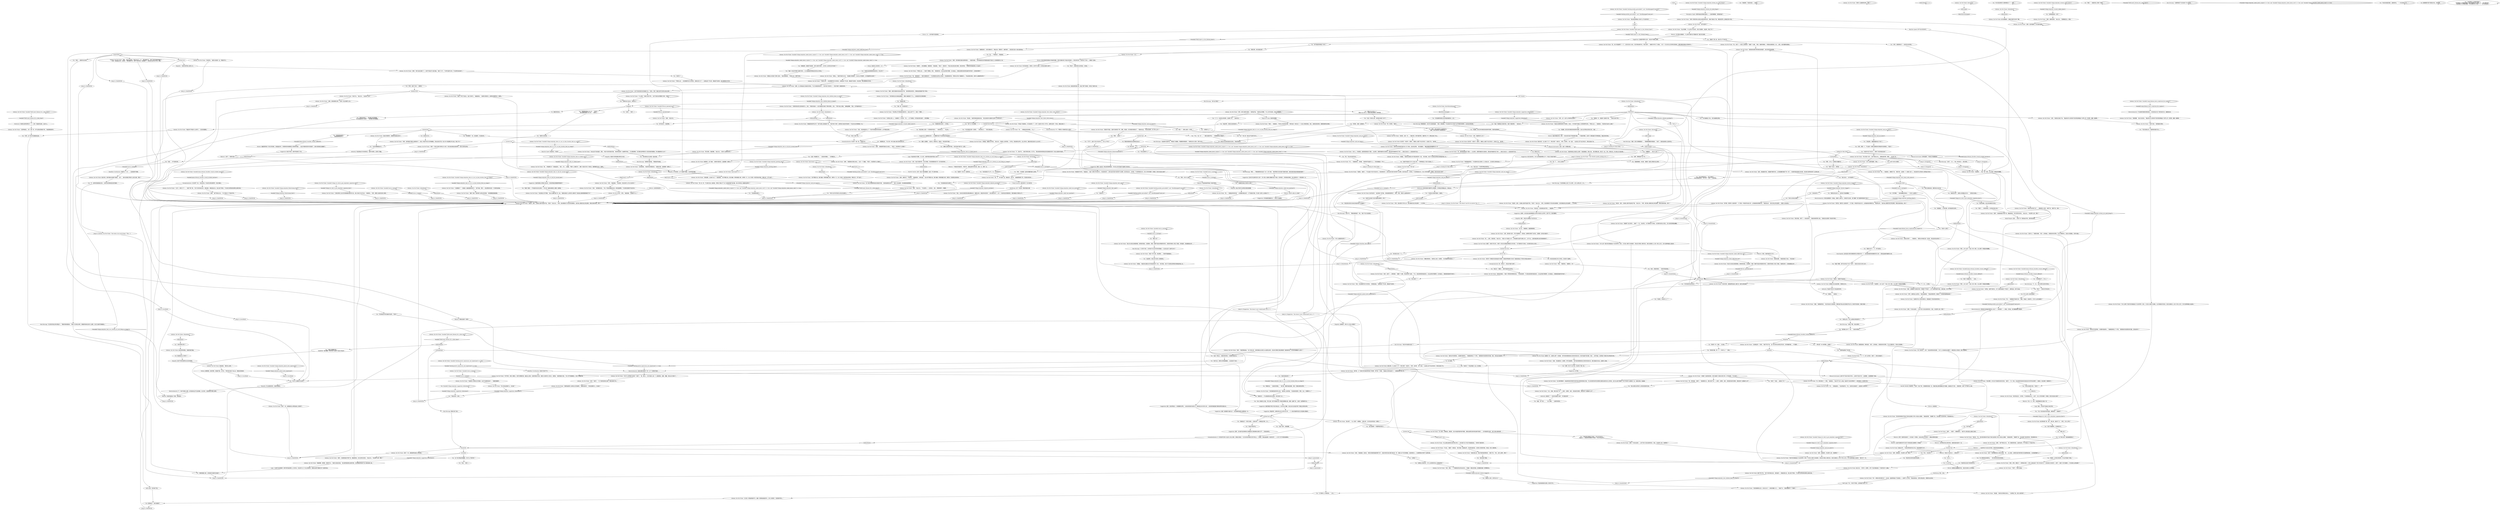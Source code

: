 # VILLAGE / NETPICKER
# You see a middle-aged woman with a tea-length skirt, rubber boots and a rain jacket. Brown, curly hair, a sword on her side. She doesn't notice you.
# ==================================================
digraph G {
	  0 [label="START"];
	  1 [label="input"];
	  2 [label="Jump to: [islandisthub]"];
	  3 [label="Conceptualization: 生活世界？有人一直在研读上个世纪的戈特伍德哲学。现在冷静点。"];
	  4 [label="Reaction Speed: 你不*仅仅*是中弹了。"];
	  5 [label="You: “我看过文件了，不，你不该签的。”"];
	  6 [label="Lilienne, the Net Picker: “她们现在还小，很可爱，不过很快就会长大。太快了。我11岁的时候第一次喝酒，因为实在是太无聊了……”"];
	  7 [label="Lilienne, the Net Picker: “是啊，*我*也没在找那个了。对资产阶级也不太感兴趣。”她叹了口气。“*乡绅*还是可以的，不过显然已经没有了。”"];
	  8 [label="Lilienne, the Net Picker: “不管怎么说……”她清了清喉咙。两次。“要是我的话，会去北边的鱼市看看，在木板道上。酒鬼总是莫名其妙地会被市场*吸引*。还有别的事吗？”"];
	  9 [label="Half Light: *有时候*不是。"];
	  10 [label="Lilienne, the Net Picker: “是啊……”她笑了，慢慢摇摇头。“每天早上我也是这么跟自己说的。”"];
	  11 [label="Lilienne, the Net Picker: IsKimHere()"];
	  12 [label="IsKimHere()", shape=diamond];
	  13 [label="!(IsKimHere())", shape=diamond];
	  14 [label="Jump to: [MAINHUB]"];
	  15 [label="You: “醉酒约会。”（拍拍你的喉咙。）“我们唯一需要的就是酒精。其他一切都会顺其自然的。”"];
	  16 [label="Suggestion: 刚才还好好的。为什么突然就搞得那么吓人？现在又只能问问题了。"];
	  17 [label="Kim Kitsuragi: “我猜，我可以稍微散散步……”警督略带歉意的看着你。“当然了，我是说如果女士坚持的话。”"];
	  18 [label="Lilienne, the Net Picker: “我坚持，是的。去海滩上散步听起来不错，不是吗？”她点点头。“好吧。我去看看孩子们有没有自相残杀，我们直接在地之角见面吧……15分钟后。”"];
	  19 [label="Lilienne, the Net Picker: “我坚持，是的。去海滩上散步听起来不错，不是吗？”她点点头。“好吧。我去看看孩子们有没有自相残杀，我们晚上直接在地之角见面吧。等到天黑的时候，好吗？”"];
	  20 [label="MAINHUB"];
	  21 [label="Kim Kitsuragi: “现在你升级成执法者了？”"];
	  22 [label="You: “我想知道那些尸体的事。”"];
	  23 [label="Lilienne, the Net Picker: “呃，RCM可能要等下一个了，因为军队的人来过，把它带到海湾中央，然后引爆了。”她朝栏杆外吐了口唾沫。“对于一个巨大的大尖钉样的东西来说，爆炸效果还真是出乎意料的小。”"];
	  24 [label="You: “海滩漫步。听起来还挺……浪漫的。”"];
	  25 [label="Lilienne, the Net Picker: “嗯，非常浪漫。”她笑了。“找玻璃和木头。偶尔还有尸体——人类的，动物的，鱼的，其他怪异海洋生物的。曾经还有个水雷被冲上岸了……”"];
	  26 [label="You: “就是，某个地方……”（闭上双眼。）“远离所有悲伤。”"];
	  27 [label="Suggestion: 她在开玩笑。她的声音柔和了许多。"];
	  28 [label="Lilienne, the Net Picker: Variable[\"village.netpicker_shivers_trigger\"]"];
	  29 [label="Variable[\"village.netpicker_shivers_trigger\"]", shape=diamond];
	  30 [label="!(Variable[\"village.netpicker_shivers_trigger\"])", shape=diamond];
	  31 [label="Hand/Eye Coordination: 普通的工厂工艺……人造树胶和不锈钢。"];
	  32 [label="Lilienne, the Net Picker: Variable[\"auto.is_snowing\"]"];
	  33 [label="Variable[\"auto.is_snowing\"]", shape=diamond];
	  34 [label="!(Variable[\"auto.is_snowing\"])", shape=diamond];
	  35 [label="Lilienne, the Net Picker: IsKimHere()"];
	  36 [label="IsKimHere()", shape=diamond];
	  37 [label="!(IsKimHere())", shape=diamond];
	  38 [label="posttribunal"];
	  39 [label="islandisthub"];
	  40 [label="You: “谢谢，我们会用你的小艇到那边去。”\n“谢谢，我们会用你的小艇到那边去。”"];
	  41 [label="Jump to: [braggard]"];
	  42 [label="Jump to: [islandisthub]"];
	  43 [label="You: “我觉得应该没有汽車的葬礼吧。”"];
	  44 [label="Lilienne, the Net Picker: “是吗？”她的眼睛在纸上来回扫视着。“嗯……这上面说，如果签名就代表同意生活在建筑噪音里。工会到底想建什么？”"];
	  45 [label="You: “仔细一想，你还是别签了。”"];
	  46 [label="Lilienne, the Net Picker: “当然，当然了……那样就好。”她翻了个白眼，然后突然笑了起来。“不过，我还是希望你能找到它。去北边的鱼市看看吧，在木板道上。酒鬼很容易被市场*吸引*。”"];
	  47 [label="Kim Kitsuragi: “关于那个地方，也许我们可以去问问你的双胞胎——在出发之前？这样可以吗？”"];
	  48 [label="Encyclopedia: 这肯定是大革命末期使用的众多堡垒中的一个。这些堡垒被用来抵御联军的工事——直到这座城市被联军占领。"];
	  49 [label="Lilienne, the Net Picker: “是的。好吧。我看过了，觉得我应该签——因为上面说这是个*青少年活动中心*，而且我自己也有孩子。当然了，我是个又穷又蠢的人，所以我怎么会知道呢？”"];
	  50 [label="Lilienne, the Net Picker: “可能吧。”她笑了。“不过这是个青少年活动中心，而且我有孩子。总得让她们有些*别的事*可以做吧。她们现在还小，很可爱，不过很快就会长大。我11岁的时候第一次喝酒，因为实在是太无聊了……”"];
	  51 [label="looking for folks HUB"];
	  52 [label="You: “我正在找一个失踪的神秘动物学家。”"];
	  53 [label="You: “寻找假想动物的人。”"];
	  54 [label="Lilienne, the Net Picker: “那有什么我能帮你的吗，警官？”"];
	  55 [label="Jump to: [MAINHUB]"];
	  56 [label="You: “我猜是吧。我感觉不是很多。我可以做的*更多*。也许有人从你的生活中失踪了？”"];
	  57 [label="Lilienne, the Net Picker: “难以置信，你*正在*寻找更多丢失的东西。”她笑了。“另一方面，厄运漩涡弄丢他的夹克就已经*非常*难以置信了。我是说，他已经把一切都弄丢了。”"];
	  58 [label="Lilienne, the Net Picker: Variable[\"village.netpicker_phyint_intro_expression\"]"];
	  59 [label="Variable[\"village.netpicker_phyint_intro_expression\"]", shape=diamond];
	  60 [label="!(Variable[\"village.netpicker_phyint_intro_expression\"])", shape=diamond];
	  61 [label="You: “是啊，死亡什么也不是，我对死亡不屑一顾。”"];
	  62 [label="Volition: 她想抱怨。她非常想。但是她不能，也不会。‘尽管’她已经走了这么远，但她还没有放弃。"];
	  63 [label="Empathy: 她并不欣赏你那种冰冰凉凉的理性。"];
	  64 [label="Suggestion: 如果我告诉你……在清醒的状态下约会其实是可能的呢？"];
	  65 [label="Lilienne, the Net Picker: IsKimHere()"];
	  66 [label="IsKimHere()", shape=diamond];
	  67 [label="!(IsKimHere())", shape=diamond];
	  68 [label="Lilienne, the Net Picker: “好吧，我可以跟你去散步。”她举起手指。“但是你必须理解，*什么*也不会发生。我们只是散散步。”"];
	  69 [label="You: “只是老派又美好的散步。我喜欢。”"];
	  70 [label="You: “莉莉恩，跟我一起散散步。”"];
	  71 [label="You: “剑不错啊。”（指向她腰间的佩剑。）“它有什么故事吗？”"];
	  72 [label="Lilienne, the Net Picker: 片刻的沉默。她看着黄色船身上像烂泥一般的水滴在融化。"];
	  73 [label="You: “我的脚挨了一枪。挺混蛋的。你会喜欢的。”"];
	  74 [label="You: “那座小岛上有什么？”\n“那座小岛上有什么？我通过望远镜看到了某种废墟……”"];
	  75 [label="You: “我的胸口也中了一枪。”（指向你的胸口。）"];
	  76 [label="Endurance: 你感觉左肩的韧带动了一下。还有一滴温热的血珠。这没什么。"];
	  77 [label="Lilienne, the Net Picker: “是啊。”她严肃地点点头。“RCM里没几个不是杀手的。”"];
	  78 [label="You: “哪些小孩？”"];
	  79 [label="workingthings"];
	  80 [label="You: “如果你自己没去过，那谁去过？”"];
	  81 [label="You: “我做过更糟糕的事。”\n“你觉得*那个*就叫糟糕？等你听到*公民财产没收法*再说吧！”"];
	  82 [label="You: 自己保密。"];
	  83 [label="Logic: 确实。你总是不知道自己身在何处。"];
	  84 [label="Suggestion: 这就是所谓的*对话*。现在你不用那么谨慎。"];
	  85 [label="Endurance: 散步是他妈*超棒*的心肺锻炼。非常稳定的燃脂运动。有氧运动。"];
	  86 [label="Lilienne, the Net Picker: Variable[\"plaza.tribunal_shoulder_wound_avoided_reaction\"]"];
	  87 [label="Variable[\"plaza.tribunal_shoulder_wound_avoided_reaction\"]", shape=diamond];
	  88 [label="!(Variable[\"plaza.tribunal_shoulder_wound_avoided_reaction\"])", shape=diamond];
	  89 [label="You: “我在找一个嫌疑人，她很可能就待在这附近。”"];
	  90 [label="You: “他们去哪了？”"];
	  91 [label="Drama: 她是真心支持你的，大人！"];
	  92 [label="Empathy: 一股悲伤突然涌上她的心头。"];
	  93 [label="You: “咳咳……我想问你点别的。”"];
	  94 [label="You: “我喝的酩酊大醉，显然是把它直接开进海里了。”"];
	  95 [label="Untitled hub"];
	  96 [label="You: “很遗憾，我们没时间做些其他琐碎的事情。我真的挺想做的。”"];
	  97 [label="Empathy: 他喜欢为库普瑞斯办葬礼的主意。"];
	  98 [label="Rhetoric: 你只想出去散散步。什么样的*怪物*会不想散步呢？散步多天真啊。"];
	  99 [label="Suggestion: 警督一起去是一种自动防故障措施，可以防止任何可能的不道德行为的发生。"];
	  100 [label="Rhetoric: 她为什么那么关心海浪？"];
	  101 [label="Lilienne, the Net Picker: “我的名字叫莉莉恩。大家都叫我拾网人。”她朝着渔网比了个手势。“我想我有时间回答你的问题。还有别的吗？”"];
	  102 [label="You: “哦……”不要再说了。等她继续。"];
	  103 [label="You: “这样足够生活吗？”"];
	  104 [label="Kim Kitsuragi: “不，夫人。我们对晴天没有任何意见。”"];
	  105 [label="Lilienne, the Net Picker: “看看你，你都快不能走路了。”"];
	  106 [label="Lilienne, the Net Picker: “在某种程度上，每个人都一样。你不必因此而挨枪子吧。”她轻蔑地挥挥手。"];
	  107 [label="Jump to: [braggard]"];
	  108 [label="You: “在这一切发生之前，我早就已经是个杀手了。”"];
	  109 [label="Lilienne, the Net Picker: Variable[\"XP.coin_operated_bay\"]"];
	  110 [label="Variable[\"XP.coin_operated_bay\"]", shape=diamond];
	  111 [label="!(Variable[\"XP.coin_operated_bay\"])", shape=diamond];
	  112 [label="Lilienne, the Net Picker: “几百个。甚至几千个……”她四下看了看。“孩子们有时候也会去，我知道的。乘着驳船过去。我让他们不要去，不过他们会带回来旧弹壳之类的东西。”"];
	  113 [label="You: “我没有依赖。绝对没有依赖任何东西。”"];
	  114 [label="Lilienne, the Net Picker: 她又看了一眼文件，摇摇头，接着在上面签下自己的名字，交还给了你。“给你吧。”"];
	  115 [label="Lilienne, the Net Picker: Variable[\"village.ww_told_to_get_netpickers_signature_first\"]"];
	  116 [label="Variable[\"village.ww_told_to_get_netpickers_signature_first\"]", shape=diamond];
	  117 [label="!(Variable[\"village.ww_told_to_get_netpickers_signature_first\"])", shape=diamond];
	  118 [label="Lilienne, the Net Picker: 她抽出文件。“艾弗拉特和他的村庄计划。听起来就够可以的……”"];
	  119 [label="Lilienne, the Net Picker: “如果其中有人弄丢东西的话，那里就是个开始寻找的好地方。”"];
	  120 [label="Jump to: [MAINHUB]"];
	  121 [label="Rhetoric: 当你带她去地之角的时候，她就知道你是其中一员。"];
	  122 [label="Physical Instrument: 水雷！水雷！你需要水雷。"];
	  123 [label="Untitled hub"];
	  124 [label="You: “等等。你为什么要签？”"];
	  125 [label="Lilienne, the Net Picker: “不管怎么说……你还需要伊泽贝尔的签名，如果这是个坏主意，那她是不会签的。你会发现，她比我要难对付的多。”"];
	  126 [label="Jump to: [MAINHUB]"];
	  127 [label="Lilienne, the Net Picker: “哦？谁？”"];
	  128 [label="Lilienne, the Net Picker: “是啊，有时候我们都会有那种感觉……”她望向海滩。“有时候我甚至会怀疑我到底是不是自己人生故事里的主人翁。”"];
	  129 [label="Lilienne, the Net Picker: “他不尊重大海。像只臭鼬一样喝的酩酊大醉，果然有一天，别人只发现一条空空如也的船。两周之后，浮尸出现了。”"];
	  130 [label="Kim Kitsuragi: “反正我们现在没时间管这个。”警督同情地看着你。“等到六月份再过来吧，看看那时候你会有什么感受。反正它也跑不到哪里去。”"];
	  131 [label="You: “自从人类诞生之日起，阿尔古就一直守护着我们这个种族的再繁殖过程。跟我一起躺下来。让我们一起赞美阿尔古。”"];
	  132 [label="Lilienne, the Net Picker: “好吧。”她眨眨眼。“这是要干什么？”"];
	  133 [label="Lilienne, the Net Picker: IsEvening()"];
	  134 [label="IsEvening()", shape=diamond];
	  135 [label="!(IsEvening())", shape=diamond];
	  136 [label="Lilienne, the Net Picker: “很可爱。我的男人也喜欢那个，为了建立一种良好的动态关系，必须敲掉他的两颗牙齿。”她轻笑出声。“我们在地之角见面吧……那就15分钟后吧。”"];
	  137 [label="Lilienne, the Net Picker: “走了。”"];
	  138 [label="Lilienne, the Net Picker: “在海滩边的一个渔村。”她四下看了看。“这个地方其实没有真正的名字。有时候被叫做……*不清楚*。”"];
	  139 [label="You: “毒品？我需要这方面的信息。我是个缉毒刑警。”（指向自己。）"];
	  140 [label="Lilienne, the Net Picker: “哦……”她看着你手指的方向。“我猜，知道这一点挺好的。它为什么会在海里呢？”"];
	  141 [label="Shivers: 这里是家。"];
	  142 [label="You: “晴天？”（把你的手伸向雨中。）"];
	  143 [label="Lilienne, the Net Picker: “很好。如果最后不是晴天的话，那就是个坏消息了。对于小艇来说是坏消息。渔网也是。孩子们也是。”"];
	  144 [label="Conceptualization: 你没有*一瘸一拐*。你就是*你*。"];
	  145 [label="Lilienne, the Net Picker: “跟城里的枪声有关吗？”她不会那么容易就放下的。“我们听到了枪声。虽然我们总是会听到枪声，不过这次比往常要更近一些。”"];
	  146 [label="Kim Kitsuragi: “当然了，夫人。只是一两天而已——警方事务。”"];
	  147 [label="You: “我不是杀手，我是警察。”"];
	  148 [label="You: 礼貌地点点头。"];
	  149 [label="You: “你说你*自己*没去过——那除了你还有谁会去呢？”"];
	  150 [label="Lilienne, the Net Picker: “是的，”她轻笑着说道。“在六月初之前，你甚至都没办法把它从水里捞出来的，而且你打算把它埋在哪里呢？邀请谁参加？守灵的时候播放什么音乐？”"];
	  151 [label="Lilienne, the Net Picker: “有威信的人都有自己的怪癖。永远不会被事后批评……”她朝你摆摆手。"];
	  152 [label="Lilienne, the Net Picker: 沉默了一阵。她看着雨点从黄色船身上流淌而下。"];
	  153 [label="Lilienne, the Net Picker: “我肯定你做过，”她用一种奇怪的表情回复到。“不用说给我听，不过我还是祝愿你能找到它。去北边的鱼市看看吧，在木板道上。酒鬼很容易被市场*吸引*。”"];
	  154 [label="Lilienne, the Net Picker: “好吧，这个人是什么时候待在这里的？”"];
	  155 [label="You: “白痴厄运漩涡要我帮他找夹克。你见过吗？”"];
	  156 [label="Jump to: [MAINHUB]"];
	  157 [label="Jump to: [MAINHUB]"];
	  158 [label="Lilienne, the Net Picker: 她看着你，耸了耸肩。“如果你问我的话，这就需要一场葬礼了。”"];
	  159 [label="Lilienne, the Net Picker: “嗯，一种装置艺术？”她扬起眉头。“我们，穷人，太愚蠢，不懂什么‘装置艺术’。我唯一看见的只有一堆垃圾。我想需要为此办一场葬礼。”"];
	  160 [label="Lilienne, the Net Picker: Variable[\"village.netpicker_date_wc_fail_for_second_time\"]"];
	  161 [label="Variable[\"village.netpicker_date_wc_fail_for_second_time\"]", shape=diamond];
	  162 [label="!(Variable[\"village.netpicker_date_wc_fail_for_second_time\"])", shape=diamond];
	  163 [label="Lilienne, the Net Picker: “呃……”她看起来有些困惑。“什么？”"];
	  164 [label="You: “前往缠绵的欲望之海中那座销魂的洲，宝贝。”"];
	  165 [label="Inland Empire: 这是……同意了吗？感觉如此寻常。甚至有些滋润。"];
	  166 [label="Lilienne, the Net Picker: Variable[\"village.netpicker_fisherwoman_first\"]"];
	  167 [label="Variable[\"village.netpicker_fisherwoman_first\"]", shape=diamond];
	  168 [label="!(Variable[\"village.netpicker_fisherwoman_first\"])", shape=diamond];
	  169 [label="You: “像往常一样，我是……执法者。”"];
	  170 [label="You: “这个地方看起来很糟糕。你为什么不离开呢？”"];
	  171 [label="You: “所以现在那些男人都到哪里去了？”（继续。）"];
	  172 [label="Lilienne, the Net Picker: “有些吸取教训之后，去包扎伤口了，其他的更蠢一些……”她低下头。“最后我跟其中一个结婚了。”"];
	  173 [label="Jump to: [swordhub]"];
	  174 [label="Authority: 她拒绝了？！但你的话就是*法律*。*你*就是法律！"];
	  175 [label="Lilienne, the Net Picker: 她看着海滩，继续说道：“瓶子。还有毒品。主要是丢失的货物。不过大多数时间，只是木头和玻璃。”"];
	  176 [label="You: “好吧。这个地方的话题就到这里。”"];
	  177 [label="Lilienne, the Net Picker: “话说，你这到底是怎么了？”我们听到城里传来的枪声。比平常要近很多。”"];
	  178 [label="Lilienne, the Net Picker: Variable[\"village.netpicker_said_you_harry\"]"];
	  179 [label="Variable[\"village.netpicker_said_you_harry\"]", shape=diamond];
	  180 [label="!(Variable[\"village.netpicker_said_you_harry\"])", shape=diamond];
	  181 [label="You: “你跟那些海浪之间是怎么回事？”"];
	  182 [label="Lilienne, the Net Picker: 沉默了一阵。她看着黄色船身上雪在融化。"];
	  183 [label="You: “这是真的。我见过的大部分人都很害怕。”"];
	  184 [label="Rhetoric: 听起来她很怀疑这个美好的想法。"];
	  185 [label="Lilienne, the Net Picker: “我不该签吗？”"];
	  186 [label="You: “等等，‘之类的’？”"];
	  187 [label="Jump to: [looking for folks HUB]"];
	  188 [label="You: “其实我正在找一个人。”"];
	  189 [label="You: “时间真是治疗悲伤最好的良药，不是吗？”"];
	  190 [label="Lilienne, the Net Picker: “说下去。”她看着你，脑袋微微倾斜。"];
	  191 [label="Lilienne, the Net Picker: “我能理解，相信我，我真的可以。”她把头发拢向后面。“每当我带着渔网出海的时候，总会想着各种各样*可以*做的琐碎小事。”"];
	  192 [label="Lilienne, the Net Picker: Variable[\"village.netpicker_date_wc_failed_once\"]"];
	  193 [label="Variable[\"village.netpicker_date_wc_failed_once\"]", shape=diamond];
	  194 [label="!(Variable[\"village.netpicker_date_wc_failed_once\"])", shape=diamond];
	  195 [label="Lilienne, the Net Picker: “酒精？联系？我好像不太明白你的意思。”她的眼睛里满是困惑。"];
	  196 [label="Untitled hub"];
	  197 [label="Lilienne, the Net Picker: “好吧，”她耸耸肩。“约会取消。现在还有什么可以讨论的吗？”"];
	  198 [label="Lilienne, the Net Picker: “是啊，大海很快就会平静下来。我能感觉到。风正在转向东南方。”她点点头。“你在想什么呢，警官？”"];
	  199 [label="You: “如果这么有效的话，为什么没有更多的女人武装起来呢？”"];
	  200 [label="Lilienne, the Net Picker: “海浪里。”她的目光停留在你身上。“大海带走了他。很久以前的事了。”"];
	  201 [label="You: “等等，为什么？如果他们很蠢的话……”"];
	  202 [label="You: “他死了？他是……被谋杀了吗？”"];
	  203 [label="You: “我明白你在说什么。别的地方可能更糟糕。”"];
	  204 [label="You: 为什么会有人喜欢这里呢？"];
	  205 [label="Lilienne, the Net Picker: “是啊。”她看着雨点落在水面上，化成一个个圆圈。“*晴天*。你觉得有什么问题吗？”"];
	  206 [label="You: “不，夫人。没问题。”"];
	  207 [label="You: “有些人伤害了我。”"];
	  208 [label="Lilienne, the Net Picker: IsKimHere()"];
	  209 [label="IsKimHere()", shape=diamond];
	  210 [label="!(IsKimHere())", shape=diamond];
	  211 [label="Lilienne, the Net Picker: Variable[\"plaza.tribunal_shoulder_wound_suffered\"]"];
	  212 [label="Variable[\"plaza.tribunal_shoulder_wound_suffered\"]", shape=diamond];
	  213 [label="!(Variable[\"plaza.tribunal_shoulder_wound_suffered\"])", shape=diamond];
	  214 [label="Lilienne, the Net Picker: “只要你答应把它还回来就可以。还有，不要刮伤船身——我才刚刚把它刷成了漂亮的黄色。还有，*不要*在船上喝酒。”她眯起眼睛。“而且，也不能到处乱开。”"];
	  215 [label="Jump to: [islandisthub]"];
	  216 [label="Lilienne, the Net Picker: IsKimHere()"];
	  217 [label="IsKimHere()", shape=diamond];
	  218 [label="!(IsKimHere())", shape=diamond];
	  219 [label="Lilienne, the Net Picker: Variable[\"village.netpicker_altgreet_postdate\"]"];
	  220 [label="Variable[\"village.netpicker_altgreet_postdate\"]", shape=diamond];
	  221 [label="!(Variable[\"village.netpicker_altgreet_postdate\"])", shape=diamond];
	  222 [label="You: “我改变主意了。我想让你签署这份文件。”（把信封交给她。）"];
	  223 [label="Lilienne, the Net Picker: “这可不是利用你时间的最好方式，不是吗，警官？骚扰无家可归的失业者之类的……”"];
	  224 [label="Half Light: 不过，*她*并不害怕。这样她就不危险了吗？"];
	  225 [label="Interfacing: 明白，船长。"];
	  226 [label="Jump to: [MAINHUB]"];
	  227 [label="Lilienne, the Net Picker: “那是我问*你*的。”她歪起头。“这是一家青少年活动中心，而且我有孩子。总得让她们有些*别的事*可以做吧。她们现在还小，很可爱，不过很快就会长大。我11岁的时候第一次喝酒，因为实在是太无聊了……”"];
	  228 [label="Jump to: [MAINHUB]"];
	  229 [label="You: “真的吗？”"];
	  230 [label="You: “不是为我找丈夫。我是帮他的妻子找人。”"];
	  231 [label="terrier hub"];
	  232 [label="You: “放开过去，继续生活的确很健康。人总还是活下去的。”"];
	  233 [label="Lilienne, the Net Picker: “真是个不得了的征兆。也是个眼中钉。”她皱紧眉头。“如果你问我的话，这种情况需要举办一场葬礼。”"];
	  234 [label="You: “我想靠近你，不过只有一种方法能让我们变得亲密无间……”"];
	  235 [label="You: 我正在听。"];
	  236 [label="Suggestion: 在有文字记录的历史*之前*，男人和女人能够在清醒的状态下做出一些单纯的、非常原始的事情。承认这种状况——然后简单一点。"];
	  237 [label="Lilienne, the Net Picker: “哦，不，*你*也要一起。我很坚持，真心的。”她朝着警督笑了笑，然后再次转向你……"];
	  238 [label="Lilienne, the Net Picker: 她在考虑，眼中映射出你粗旷的面容。”这次……散步会把我们带到什么地方去呢，警官？”"];
	  239 [label="Lilienne, the Net Picker: “有什么我能帮你的吗？”"];
	  240 [label="Lilienne, the Net Picker: “没有，”她耸耸肩，回复到。“那些东西很快就被清理干净了，就连本地的流浪汉都只能站在一旁，留着口水干巴巴地看着。总是有陌生人。工会那帮家伙可受不了这种东西。”"];
	  241 [label="You: “看啦！”（指着你脸上的那个*表情*。）"];
	  242 [label="Lilienne, the Net Picker: 你们四目相对，突然间，她干笑了起来。似乎她已经很久没笑了。"];
	  243 [label="You: “走了？胆小鬼！我永远不会离开任何人。”"];
	  244 [label="Lilienne, the Net Picker: “是啊。”她看着雪花融化在水面上。“*晴天*。你觉得有什么问题吗？”"];
	  245 [label="Authority: 听起来她似乎对你很失望。*谴责*你摔倒，还弄伤了膝盖。"];
	  246 [label="Lilienne, the Net Picker: “是啊，我打赌是吧。至少是好的那些。”"];
	  247 [label="Jump to: [braggard]"];
	  248 [label="Lilienne, the Net Picker: “是啊，”她点点头。"];
	  249 [label="Lilienne, the Net Picker: “嗯，战前那里曾经是个堡垒——公社用的。我想好像是有台高射炮，登陆战时候被炸成了碎片……我自己没去过——总是会绕开它走。”"];
	  250 [label="You: “我还有些未知的线索没有查明。”"];
	  251 [label="Lilienne, the Net Picker: 她沉默地想了想，瞥了一眼大海，最后开了口：“好吧，为什么不呢？”"];
	  252 [label="Lilienne, the Net Picker: 她拿出笔，在上面点了几下，然后又瞥了一眼文件。“好吧，给你吧，”她一边说，一边在纸上签下自己的名字，然后交还给了你。"];
	  253 [label="Lilienne, the Net Picker: “我总是觉得那座小岛有什么不对劲的地方……”"];
	  254 [label="Horrific Necktie: 去吧！向这个寡妇献殷勤！这是一件*正确*的事。"];
	  255 [label="Lilienne, the Net Picker: “而且，你还需要伊泽贝尔的签名，”她笑着说道。“如果这是个坏主意，那她是不会签的。”"];
	  256 [label="Lilienne, the Net Picker: “我真的不知道。沿着半岛继续往下吧，我猜。我是说，他们就是往那里去了。”她指向北边。“你还在找谁吗，除了雪人之外？”"];
	  257 [label="Lilienne, the Net Picker: Variable[\"village.netpicker_asked_about_cryptos\"] == true  and  Variable[\"village.netpicker_asked_about_wch\"] == true  and  Variable[\"village.netpicker_asked_about_ruby\"] == true"];
	  258 [label="Variable[\"village.netpicker_asked_about_cryptos\"] == true  and  Variable[\"village.netpicker_asked_about_wch\"] == true  and  Variable[\"village.netpicker_asked_about_ruby\"] == true", shape=diamond];
	  259 [label="!(Variable[\"village.netpicker_asked_about_cryptos\"] == true  and  Variable[\"village.netpicker_asked_about_wch\"] == true  and  Variable[\"village.netpicker_asked_about_ruby\"] == true)", shape=diamond];
	  260 [label="Lilienne, the Net Picker: Variable[\"whirling.mirror_expression_saw_expression\"] == true"];
	  261 [label="Variable[\"whirling.mirror_expression_saw_expression\"] == true", shape=diamond];
	  262 [label="!(Variable[\"whirling.mirror_expression_saw_expression\"] == true)", shape=diamond];
	  263 [label="Lilienne, the Net Picker: “因为悲伤而卧床不起对于我们这些要工作的人来说太过奢侈。”她抱紧双臂。“我埋葬了他，为此哀痛了适当的时间，然后继续生活。”"];
	  264 [label="Lilienne, the Net Picker: “我埋葬了自己的男人，哀痛了一个月，仅此而已。对于我和孩子们来说，生活真的没有太大变化。至少没有变得更加糟糕。”"];
	  265 [label="Interfacing: 尖钉？肯定是一颗海军触发水雷。"];
	  266 [label="Jump to: [MAINHUB]"];
	  267 [label="Kim Kitsuragi: “我想我可能知道，”警督低声咕哝着。"];
	  268 [label="Lilienne, the Net Picker: “警方事务，我能理解。”她点点头。“还有什么能帮你的吗？”"];
	  269 [label="Suggestion: 喝起来吧。如果没有仪式之主阿尔古引导，一个人类女性跟男性发生关系是难以想象的。"];
	  270 [label="Jump to: [MAINHUB]"];
	  271 [label="You: “跟我一起喝醉。一起约会。醉酒约会。我保证，肯定会很不错的。”"];
	  272 [label="You: 你暗示的东西有很高的实验性。可能还很危险。"];
	  273 [label="Lilienne, the Net Picker: “只是散散步？！”她假装一副极度震惊的样子。“我不知道，警官——我没想到你会是一个天真的巡视者。”"];
	  274 [label="Rhetoric: 我说的就是这个意思。极其诡异。"];
	  275 [label="Jump to: [MAINHUB]"];
	  276 [label="Lilienne, the Net Picker: Variable[\"village.netpicker_date_succ_elchem_no_such_thing_as_creepy\"]"];
	  277 [label="Variable[\"village.netpicker_date_succ_elchem_no_such_thing_as_creepy\"]", shape=diamond];
	  278 [label="!(Variable[\"village.netpicker_date_succ_elchem_no_such_thing_as_creepy\"])", shape=diamond];
	  279 [label="Lilienne, the Net Picker: “当然。我叫她*太阳*。昨天才刚新刷了一层柏油。如果晴天继续下去的话，还需要一点时间才能变干。”"];
	  280 [label="Jump to: [MAINHUB]"];
	  281 [label="Lilienne, the Net Picker: “当然。”她的脸又放松下来。“看起来你可以用同样不变的笑容降服这个世界上的一切恐惧。就像一面盾牌。”"];
	  282 [label="You: “你在这里做什么？”"];
	  283 [label="You: “我有些问题。第一个——你叫什么？”（继续。）"];
	  284 [label="Lilienne, the Net Picker: IsKimHere()"];
	  285 [label="IsKimHere()", shape=diamond];
	  286 [label="!(IsKimHere())", shape=diamond];
	  287 [label="greetohub"];
	  288 [label="Lilienne, the Net Picker: “呃……”她扬起眉头。“你这样挺好的。不过，他消失在海浪里了。这是很久以前的事了。”"];
	  289 [label="Lilienne, the Net Picker: IsKimHere()"];
	  290 [label="IsKimHere()", shape=diamond];
	  291 [label="!(IsKimHere())", shape=diamond];
	  292 [label="Lilienne, the Net Picker: 她微微一笑，从渔网上摘下一些海藻。“我不是有意要抱怨自己悲伤的贫民生活。我们的温饱不成问题，而且……我不知道，总觉得这个鬼地方有点特别的东西。”"];
	  293 [label="You: 什么也不说。"];
	  294 [label="Lilienne, the Net Picker: “看起来可不像没什么的样子。一定伤的很重吧。”"];
	  295 [label="Lilienne, the Net Picker: “是啊，我猜你是吧。”她点点头。“我理解是怎么一回事。”"];
	  296 [label="Lilienne, the Net Picker: “你看，这样我就不想把小艇借给你了。在船上*摇滚*的话只会导致翻船。而且这肯定不是一条100%*免疫礁石*的小艇，明白了吗？”"];
	  297 [label="Lilienne, the Net Picker: 当她对你微笑时，她眼角的鱼尾纹消失了。"];
	  298 [label="You: “去那边之前，有什么是我应该知道的吗？”"];
	  299 [label="Jump to: [islandisthub]"];
	  300 [label="You: “真是个……奇怪的想法。也许我应该这么做。”"];
	  301 [label="Lilienne, the Net Picker: 她耸耸肩。“随你怎么说吧。”"];
	  302 [label="Jump to: [MAINHUB]"];
	  303 [label="Lilienne, the Net Picker: “我的名字叫莉莉恩。大家都叫我拾网人。”她朝着渔网比了个手势。“我想我有时间回答你的问题。而且，其实这已经是第二个了。”"];
	  304 [label="Lilienne, the Net Picker: Variable[\"village.netpicker_asked_one_question\"]"];
	  305 [label="Variable[\"village.netpicker_asked_one_question\"]", shape=diamond];
	  306 [label="!(Variable[\"village.netpicker_asked_one_question\"])", shape=diamond];
	  307 [label="Lilienne, the Net Picker: “海浪和渔民之间是怎么回事？”她歪着脑袋，看向大海。“我们需要出海，跟它们一起。打渔，挣钱生活。所以我让它们适应我。”"];
	  308 [label="You: “你知道吗，我越来越喜欢这个地方了。”"];
	  309 [label="Lilienne, the Net Picker: “是啊，不过别太喜欢……这可不是个适合定居的地方。现在，你在想什么呢，哈里警官？”"];
	  310 [label="Lilienne, the Net Picker: “真是个*好*主意。真没想到……”她的声音越变越小。"];
	  311 [label="Lilienne, the Net Picker: “请便。”她看着男孩们。“他们的说话方式很奇怪。看看你能不能从他们那里打听出什么*有用*的消息来。我很少做到……”"];
	  312 [label="Lilienne, the Net Picker: “不客气，”她点头说道。"];
	  313 [label="Lilienne, the Net Picker: IsKimHere()"];
	  314 [label="IsKimHere()", shape=diamond];
	  315 [label="!(IsKimHere())", shape=diamond];
	  316 [label="You: “你是什么意思？”"];
	  317 [label="You: “我正在找人，也许你能帮忙？”"];
	  318 [label="Lilienne, the Net Picker: “抱歉没帮到你。”她的脸上掠过一丝微笑。“也许我能帮你找到别人？”"];
	  319 [label="You: “我是一支无坚不摧的力量的代理人。没人能逃脱即将降临在他们身上的命运。”"];
	  320 [label="Lilienne, the Net Picker: “哦，”她咯咯笑了。“很多东西都失踪了，不过即便是你这样热心的猎犬，恐怕都很难处理。尽管你似乎是个很细致的人。不如还是告诉我，还有什么我能帮你的吗？”"];
	  321 [label="Jump to: [MAINHUB]"];
	  322 [label="You: “你喜欢吗？”"];
	  323 [label="Suggestion: 是啊，也许避开这些事情会让她想起自己曾经嫁给过那具‘浮尸’。只是说说而已。"];
	  324 [label="Lilienne, the Net Picker: “没有感觉到，”她若有所思地重复到。“如果你问我，这就需要一场葬礼了。”"];
	  325 [label="Jump to: [Lilienne, the Net Picker: \"She looks at you and shrugs. \"This...\"]"];
	  326 [label="Lilienne, the Net Picker: “你永远也不会知道的，警官。*有些*东西可能有灵魂。”她的笑容里有一丝幽默的味道。“不过我能理解。反正像你这种理性的人肯定有很多事要做。所以我能帮你什么吗？”"];
	  327 [label="Logic: ‘大自然’完全照顾好一辆汽車可能还要花上几年时间。你总是可以几个月之后再回来，看看你还想不想跟它来个合适的告别。"];
	  328 [label="Lilienne, the Net Picker: “但是白日做梦是有钱人的游戏。在海上，你可承担不起粗心大意和做梦的风险。不管怎么说……”她摇摇头。“我们刚才在说什么来着？”"];
	  329 [label="Suggestion: 在她的酒鬼丈夫葬身大海之后，你真觉得她还需要那种狗屎吗？"];
	  330 [label="Suggestion: 酒鬼？她需要的*就是*这个！现在要做的就是让她看到这一点。"];
	  331 [label="You: “我是个酒鬼——不知道你有没有注意到——所以我一般都会邀请别人跟我一起喝酒。”"];
	  332 [label="You: 但是我该怎么*做*呢？！"];
	  333 [label="Lilienne, the Net Picker: HasVolitionDamage()"];
	  334 [label="HasVolitionDamage()", shape=diamond];
	  335 [label="!(HasVolitionDamage())", shape=diamond];
	  336 [label="Lilienne, the Net Picker: “好吧。我去把孩子们哄上床，我们直接在地之角见面吧……15分钟后。”"];
	  337 [label="Lilienne, the Net Picker: “很可爱。我的男人也喜欢那个，为了建立一种良好的动态关系，必须敲掉他的两颗牙齿。”她轻笑出声。“我们晚上直接在地之角见面吧。等到天黑的时候，好吗？”"];
	  338 [label="Lilienne, the Net Picker: “你好，警官。”一个穿着雨衣的女性站在码头，打量着一只翻过来的船。她的腰间挂着一把带鞘的剑。"];
	  339 [label="Lilienne, the Net Picker: “你为什么觉得我们没有呢？”她笑了。“嗨。事实上，生活中基本上每一个人都很害怕、疲惫、愚蠢，而且太过*迟钝*了。”"];
	  340 [label="Jump to: [swordhub]"];
	  341 [label="You: “还有别的吗？”"];
	  342 [label="You: 摆脱恍惚状态。"];
	  343 [label="You: “我有个问题要问你。”（总结。）"];
	  344 [label="Lilienne, the Net Picker: “警官，出什么事了？你这一瘸一拐的。怎么回事？你看起来很糟糕。”"];
	  345 [label="Lilienne, the Net Picker: “当然。我能帮你什么吗？”"];
	  346 [label="Lilienne, the Net Picker: 她点点头。“请节约一点燃料，好吗？我才刚刚加满，不过那只是个小油箱。”"];
	  347 [label="Lilienne, the Net Picker: “为什么呢？我们的东西就是这个生活世界的一部分。它们是人类的汗水制成的，而且还分享着人类的历史。我们应该像关心人类一样关心它们，至少在某种程度上是这样。”"];
	  348 [label="Lilienne, the Net Picker: “街上通往这里的标志很*难以辨认*。从他们建了这个地方开始就是如此。”风吹响了她的耳环。"];
	  349 [label="Lilienne, the Net Picker: “海浪开始平静下来了……看看那些小杂种。冷静下来。冷静下来，杂种。”"];
	  350 [label="You: “有人要我来找你要签名。”（把艾弗拉特的信封递给她。）"];
	  351 [label="You: “艾弗拉特打算把村子变成一个青少年活动中心。”\n“我说过了，艾弗拉特打算把村子变成一个青少年活动中心。”"];
	  352 [label="Rhetoric: 这是市场那套‘看不见的手’的理论都无法解释的一种现象。"];
	  353 [label="Lilienne, the Net Picker: 她瞥了一眼村子的方向，有两个小孩正在玩看起来像是石头的东西。“对于我和孩子们来说，生活真的没有太大变化……”"];
	  354 [label="Jump to: [swordhub]"];
	  355 [label="Rhetoric: 教练是说那个*表情*。"];
	  356 [label="Suggestion: 还不赖。"];
	  357 [label="Lilienne, the Net Picker: “我没有。不过，因为悲伤而卧床不起对于我们这些要工作的人来说太过奢侈。”她抱紧双臂。“我埋葬了他，为此哀痛了适当的时间，然后继续生活。”"];
	  358 [label="Jump to: [MAINHUB]"];
	  359 [label="Horrific Necktie: 他说得对，*兄弟*！你在下降，你需要爬的更高一些。乘着灵魂之鹰的翅膀在空中翱翔。或者吸点可卡因……管他的呢，对吧？又不是什么大事。"];
	  360 [label="Lilienne, the Net Picker: Variable[\"village.netpicker_redc_open\"]"];
	  361 [label="Variable[\"village.netpicker_redc_open\"]", shape=diamond];
	  362 [label="!(Variable[\"village.netpicker_redc_open\"])", shape=diamond];
	  363 [label="Lilienne, the Net Picker: “是啊。感觉很理所当然，不是吗？因公殉职什么的。”"];
	  364 [label="Jump to: [MAINHUB]"];
	  365 [label="MC Funeral"];
	  366 [label="You: “我喜欢你——不过我很害怕待在你身边，因为你是个女人。”"];
	  367 [label="Suggestion: 她甚至都没*明白*你在约她出去。也许你太过清醒，现在没办法办成这件事？那就之后再试试吧。"];
	  368 [label="Lilienne, the Net Picker: “你还真是大言不惭呢。”她从头到脚打量了你一遍。“我猜还真是什么样的男人都有吧？现在能让我继续整理渔网了吗？”"];
	  369 [label="Lilienne, the Net Picker: “我也有过，而且我现在真不想……”她犹豫了。"];
	  370 [label="Lilienne, the Net Picker: 她没有等待答案。你最好做好准备。"];
	  371 [label="Lilienne, the Net Picker: “有时候我也会去海滩边散散步，看看大海都遗弃了什么。大海真是时刻充满惊喜啊。”"];
	  372 [label="Empathy: 如果是的，那为什么又这么忧郁呢？"];
	  373 [label="Lilienne, the Net Picker: “就像我说的，大部分跟鱼有关。扬帆出海，照顾孩子。编织鱼网……现在我正在给一艘小艇涂柏油。”"];
	  374 [label="You: “我从没想过会带来什么特别有意思的东西。”"];
	  375 [label="Lilienne, the Net Picker: “还有什么？”她看向海滩。“瓶子。还有毒品。主要是丢失的货物。不过大多数时间，只是木头和玻璃。*非常*浪漫。”"];
	  376 [label="Lilienne, the Net Picker: “哦，当然了——我怎么没想到呢？”她翻了个白眼。“你看，我要养家糊口，尽管我也很想改变，我……首先，她们需要的是稳定。”"];
	  377 [label="Lilienne, the Net Picker: “嗯，你厉害。”她笑了。"];
	  378 [label="Lilienne, the Net Picker: Variable[\"TASK.meet_lilienne_for_a_date_done\"]"];
	  379 [label="Variable[\"TASK.meet_lilienne_for_a_date_done\"]", shape=diamond];
	  380 [label="!(Variable[\"TASK.meet_lilienne_for_a_date_done\"])", shape=diamond];
	  381 [label="Lilienne, the Net Picker: “是啊。”她严肃地点点头。“我一直都觉得你是，这是肯定的。RCM里没几个不是杀手的。”"];
	  382 [label="Lilienne, the Net Picker: “听到这个我很难过。用乙醚处理一下，好吗？这里RCM的人可不多。如果失去第一个的话，那就太难过了。”"];
	  383 [label="You: “如果我想摇滚一点呢？”"];
	  384 [label="Lilienne, the Net Picker: Variable[\"village.netpicker_asked_skiff_from_her\"]"];
	  385 [label="Variable[\"village.netpicker_asked_skiff_from_her\"]", shape=diamond];
	  386 [label="!(Variable[\"village.netpicker_asked_skiff_from_her\"])", shape=diamond];
	  387 [label="Lilienne, the Net Picker: Variable[\"TASK.meet_lilienne_for_a_date_done\"]"];
	  388 [label="Variable[\"TASK.meet_lilienne_for_a_date_done\"]", shape=diamond];
	  389 [label="!(Variable[\"TASK.meet_lilienne_for_a_date_done\"])", shape=diamond];
	  390 [label="Lilienne, the Net Picker: “是啊，我猜是的。你在想什么呢，警官？”"];
	  391 [label="You: “所以，你会签吗？”"];
	  392 [label="You: “没想到什么？”"];
	  393 [label="Physical Instrument: 那样挺酷的，吹嘘自己的细菌感染。"];
	  394 [label="You: “就这样吧，我现在没找其他的人。”"];
	  395 [label="You: “就是最近，几天前的事。她可能是周五到的。”"];
	  396 [label="You: “*没人*会玩找皮夹克的游戏。被我找到——我就留下。”"];
	  397 [label="Suggestion: 问问她那把很酷的剑——有助于打破僵局。"];
	  398 [label="Lilienne, the Net Picker: Variable[\"village.netpicker_rhet_whats_with_waves\"]"];
	  399 [label="Variable[\"village.netpicker_rhet_whats_with_waves\"]", shape=diamond];
	  400 [label="!(Variable[\"village.netpicker_rhet_whats_with_waves\"])", shape=diamond];
	  401 [label="Suggestion: 听起来她更喜欢没那么‘真实的’男人。"];
	  402 [label="Lilienne, the Net Picker: “我很抱歉，”她点头回复到。“看起来你可以用同样不变的笑容降服这个世界上的一切恐惧。就像一面盾牌。”"];
	  403 [label="Untitled hub (02)"];
	  404 [label="Empathy: 对于她来说，这个话题即不敏感，也没有特别有趣。"];
	  405 [label="Untitled hub (02)"];
	  406 [label="datefail HUB"];
	  407 [label="Kim Kitsuragi: “还是就叫它散步吧。”警督调了调眼镜，带着歉意地看着你。“如果这位女士坚持，我可以加入。”"];
	  408 [label="You: “我是啊！所以你一定要同意。”"];
	  409 [label="Lilienne, the Net Picker: Variable[\"village.netpicker_date_wc_succ_no_kim_location_rhet_no_creepy\"]"];
	  410 [label="Variable[\"village.netpicker_date_wc_succ_no_kim_location_rhet_no_creepy\"]", shape=diamond];
	  411 [label="!(Variable[\"village.netpicker_date_wc_succ_no_kim_location_rhet_no_creepy\"])", shape=diamond];
	  412 [label="Lilienne, the Net Picker: Variable[\"village.netpicker_date_wc_succ_no_kim_location_rhet_no_creepy\"]"];
	  413 [label="Variable[\"village.netpicker_date_wc_succ_no_kim_location_rhet_no_creepy\"]", shape=diamond];
	  414 [label="!(Variable[\"village.netpicker_date_wc_succ_no_kim_location_rhet_no_creepy\"])", shape=diamond];
	  415 [label="Lilienne, the Net Picker: “不，恐怕不行。”她的手移向剑柄，笑了笑。“想没收我用来控制这些衣冠禽兽的剑吗？你会让我英年早逝的。”"];
	  416 [label="You: “没事了。”[离开。]"];
	  417 [label="You: “我躲开了第二枪。我也可以*不中枪*的。”"];
	  418 [label="Lilienne, the Net Picker: Variable[\"village.netpicker_wounds_talked_about\"]"];
	  419 [label="Variable[\"village.netpicker_wounds_talked_about\"]", shape=diamond];
	  420 [label="!(Variable[\"village.netpicker_wounds_talked_about\"])", shape=diamond];
	  421 [label="Jump to: [MAINHUB]"];
	  422 [label="You: “好吧，算我一个。不过组织一场葬礼需要很多花费很多时间和精力，不是吗？”"];
	  423 [label="Lilienne, the Net Picker: Variable[\"village.netpicker_said_you_harry\"]"];
	  424 [label="Variable[\"village.netpicker_said_you_harry\"]", shape=diamond];
	  425 [label="!(Variable[\"village.netpicker_said_you_harry\"])", shape=diamond];
	  426 [label="Lilienne, the Net Picker: 她拿出笔，在上面点了几下，然后又瞥了一眼文件。“好吧，给你吧，”她一边说，一边在纸上签下自己的名字，然后交还给了你。"];
	  427 [label="Visual Calculus: 我的预言吗？至少两天吧。"];
	  428 [label="Lilienne, the Net Picker: “你必须理解，*什么事*也不会发生。我们只是散步。就这样。明白了吗？”"];
	  429 [label="You: “我是说，这可是艾弗拉特，所以这可能是个错误。”"];
	  430 [label="Kim Kitsuragi: “在建筑噪音下生活会是个不小的挑战。”"];
	  431 [label="Lilienne, the Net Picker: “当然，但这只是暂时的，有正当理由，而且我需要给孩子们一些*别的事*做……”"];
	  432 [label="Lilienne, the Net Picker: Variable[\"cargo.lilienne_leave_scepticism_for_sceptics\"]"];
	  433 [label="Variable[\"cargo.lilienne_leave_scepticism_for_sceptics\"]", shape=diamond];
	  434 [label="!(Variable[\"cargo.lilienne_leave_scepticism_for_sceptics\"])", shape=diamond];
	  435 [label="Lilienne, the Net Picker: “那就说说看，”她轻轻地歪了歪头。“你在找谁？”"];
	  436 [label="doomjacket HUB"];
	  437 [label="Jump to: [MAINHUB]"];
	  438 [label="Rhetoric: 当然了。问题时间到！"];
	  439 [label="Electrochemistry: 她是在跟你调情吗？有*一点*？你想她可能是……"];
	  440 [label="NoireHUB"];
	  441 [label="Lilienne, the Net Picker: “是啊，被他自己。不经意的。”她皱紧眉头，继续说道。“他从来不尊重大海。像只臭鼬一样喝的酩酊大醉，果然有一天他再也没有回来。”"];
	  442 [label="Jump to: [MAINHUB]"];
	  443 [label="You: “这是个意外。我很抱歉。”"];
	  444 [label="You: “不，这种多愁善感毫无意义。没有生命的物体是没有灵魂的。”"];
	  445 [label="Rhetoric: “不要说任何诡异的，*奇怪*的，或者远超常识的东西。轻松一点，简单一点。"];
	  446 [label="Electrochemistry: 不，肯定不是那么回事。她可能现在还不在排卵期。没关系的，还是回到问问题上面吧。"];
	  447 [label="Jump to: [MAINHUB]"];
	  448 [label="Lilienne, the Net Picker: “是的，”她笑着回复到。“*有人*可能会被推进水里。甚至是被嘲笑。不过我肯定那是不会发生的。”"];
	  449 [label="Empathy: 你让她感到悲伤。她真的很想去。"];
	  450 [label="Lilienne, the Net Picker: “时不时的，有些人需要上一堂何为尊重的课。就是这么回事。在我的黄金年代里，我吸引过很多男人的目光，相信我，”她窃笑着补充到。“男人时不时都需要上一堂关于尊重的课。”"];
	  451 [label="You: “枪不就是用来做这个的吗？”"];
	  452 [label="You: “有意思。你发现什么了？”"];
	  453 [label="You: “你好像很生气。为什么？”"];
	  454 [label="Lilienne, the Net Picker: “哈里警官……你这一瘸一拐的。怎么回事？你看起来很糟糕。”"];
	  455 [label="braggard"];
	  456 [label="Lilienne, the Net Picker: “我丈夫以前会去那里喝酒。他和他的酒友。在我看来，那里一直都不是适合喝酒的好地方。登陆的时候有人死在了那里，你能明白吧——我妈跟我说过的……”"];
	  457 [label="Lilienne, the Net Picker: “去的路上要小心。大海像死亡一样平静，不过……水下有废墟。你可能会刮伤油漆……甚至更糟。”"];
	  458 [label="Lilienne, the Net Picker: “我们的东西就是这个生活世界的一部分。它们是人类的汗水制成的，而且还分享着人类的历史。我们应该像关心人类一样关心它们。至少在某种程度上是这样，”她补充了一句。"];
	  459 [label="Jump to: [MAINHUB]"];
	  460 [label="Jump to: [MAINHUB]"];
	  461 [label="Lilienne, the Net Picker: Variable[\"village.netpicker_said_you_harry\"]"];
	  462 [label="Variable[\"village.netpicker_said_you_harry\"]", shape=diamond];
	  463 [label="!(Variable[\"village.netpicker_said_you_harry\"])", shape=diamond];
	  464 [label="Lilienne, the Net Picker: DayCount() > 4"];
	  465 [label="DayCount() > 4", shape=diamond];
	  466 [label="!(DayCount() > 4)", shape=diamond];
	  467 [label="You: “谢谢你。”（收回来。）"];
	  468 [label="Jump to: [MAINHUB]"];
	  469 [label="Rhetoric: ……当选举地方分会会长的时候，那些成员是有投票权的。"];
	  470 [label="Lilienne, the Net Picker: “哦……”她看起来有些失望。“上周我基本都出海了。天气很适合钓鱼，所以我一般早上4点就出门了。”"];
	  471 [label="Jump to: [looking for folks HUB]"];
	  472 [label="Empathy: 她似乎真的为没帮到你感到很抱歉。"];
	  473 [label="Untitled hub"];
	  474 [label="Jump to: [braggard]"];
	  475 [label="Lilienne, the Net Picker: “你的措辞真是荒谬又尖锐。”她的脸上没有笑容。“你还挺有意思的，警官。总之，你想要什么？”"];
	  476 [label="Lilienne, the Net Picker: “很有趣。有趣的水手笑话。”她点点头，但是脸上没有笑容。“对不起，我没能笑出声来，这么多年来，喜剧对我已经没什么太大用了。”"];
	  477 [label="You: 带着你那套疯狂的边缘理论滚出去！"];
	  478 [label="You: “你的回答是‘可以’吗，夫人？要去散步吗？”"];
	  479 [label="Lilienne, the Net Picker: “我坚持，是的。去海滩上散步听起来还不错。”她点点头。“好吧。我们晚上直接在地之角见面吧。等到天黑的时候，好吗？”"];
	  480 [label="You: “回见。”[离开。]"];
	  481 [label="Lilienne, the Net Picker: “去哪里？这里有很多鱼，我们也接到了足够过活的订单。并不是很多，不过也够了。”"];
	  482 [label="You: “等一下……你怎么会用的？”"];
	  483 [label="Lilienne, the Net Picker: 她轻轻地吹着口哨，捡起了脚下的渔网。风吹乱了她的头发。"];
	  484 [label="Lilienne, the Net Picker: “呃……当然。充满仇恨。”她点点头。“但是小伙子就是小伙子，天知道我们这里可没那么多人。迄今为止，这把剑就足够让他们规规矩矩的了。”"];
	  485 [label="Lilienne, the Net Picker: Variable[\"auto.is_raining\"]"];
	  486 [label="Variable[\"auto.is_raining\"]", shape=diamond];
	  487 [label="!(Variable[\"auto.is_raining\"])", shape=diamond];
	  488 [label="Lilienne, the Net Picker: “当然是。如果不是的话，对于小艇来说就是个坏消息了。渔网也是。孩子们也是。”"];
	  489 [label="Kim Kitsuragi: “圣吉莱纳路上发生了交火事件。没什么好担心的，夫人。”"];
	  490 [label="Lilienne, the Net Picker: “所以你是个杀手。”她严肃地点点头。“我猜这是好事。我猜……总比死了好。”"];
	  491 [label="Lilienne, the Net Picker: “我丈夫以前会去那里喝酒。他和他的酒友。在我看来，那里一直都不是适合喝酒的好地方。登陆的时候有人死在了那里，你知道的，母亲跟我说过的……”"];
	  492 [label="Lilienne, the Net Picker: “双胞胎。”她指向在混凝土院子里玩耍的两个小孩。“老天保佑，他们千万别把女孩带到东倒西歪的船上去。”"];
	  493 [label="Lilienne, the Net Picker: “是啊。没人想说起自己到底有多害怕。不过只有感到害怕的人，才是*真正*危险的人——而且*很多*人都是危险的。”"];
	  494 [label="Logic: 听起来很合乎逻辑，分工合作。她把怀疑论留给怀疑主义者了。"];
	  495 [label="You: “一个工人阶级丈夫。”"];
	  496 [label="Lilienne, the Net Picker: “*很多*东西，”她笑着表示赞同。"];
	  497 [label="Perception (Sight): 微笑的痕迹还残留在她脸上——在她的眼睛里，很快就消退了。"];
	  498 [label="Lilienne, the Net Picker: Variable[\"whirling.necktie_personified\"]  and  CheckEquipped(\"neck_tie\")"];
	  499 [label="Variable[\"whirling.necktie_personified\"]  and  CheckEquipped(\"neck_tie\")", shape=diamond];
	  500 [label="!(Variable[\"whirling.necktie_personified\"]  and  CheckEquipped(\"neck_tie\"))", shape=diamond];
	  501 [label="couprisHUB"];
	  502 [label="You: “我不知道。”"];
	  503 [label="Kim Kitsuragi: 警督看着你，目光可以说是很温柔。“没错，是很遗憾。不过还是先专注于我们*必须*要做的事情吧。比如说凶杀案调查。”"];
	  504 [label="Lilienne, the Net Picker: “哇哦……”她摇摇头，不知怎么的还有些伤感。“那将会是一场你自己一个人踏上的艰苦旅程。现在，如果没有别的事，我想把渔网先处理好。”"];
	  505 [label="Lilienne, the Net Picker: IsEvening()"];
	  506 [label="IsEvening()", shape=diamond];
	  507 [label="!(IsEvening())", shape=diamond];
	  508 [label="Esprit de Corps: 我真的很抱歉。"];
	  509 [label="You: “可能会发生一些事……”"];
	  510 [label="Lilienne, the Net Picker: Variable[\"village.netpicker_suggestion_whitecheck\"]"];
	  511 [label="Variable[\"village.netpicker_suggestion_whitecheck\"]", shape=diamond];
	  512 [label="!(Variable[\"village.netpicker_suggestion_whitecheck\"])", shape=diamond];
	  513 [label="You: “能把剑借给我吗？”"];
	  514 [label="You: “它*的确*让人印象深刻。”（点头。）"];
	  515 [label="You: “你的丈夫现在在哪里？”"];
	  516 [label="Lilienne, the Net Picker: “我把鱼卖给德尔塔的那些高档餐厅。真正的伊苏林迪菜肴。”"];
	  517 [label="Lilienne, the Net Picker: “在大家的想象中，捡起来和发现*更好的东西*是比较简单的解决方案。不过当你把所有的时间和精力都用在维持生命上的时候，这又怎么能行得通呢？你几乎没有什么能放在一边，去真正拼出一条道路。”"];
	  518 [label="You: “你只能跟着工作走，因为钱就躺在那里。”"];
	  519 [label="You: “那是你的船吗？”（指向翻过来的那艘船。）\n“所以那就是你的小艇吧？”（指向翻过来的那艘船。）"];
	  520 [label="Shivers: 就算是在最糟糕的时刻，瑞瓦肖也很关心它的居民。"];
	  521 [label="Lilienne, the Net Picker: 她看着污泥从船身滴落，骄傲地点点头。"];
	  522 [label="You: “我是个警察。我不仅仅存在于*这个*世界——我还生活在生与死*之间*。”"];
	  523 [label="Lilienne, the Net Picker: 她四下看了看。“孩子们有时候也会去，我知道的——乘着皮筏过去。我让他们不要去，不过他们会带回来旧弹壳之类的东西。”"];
	  524 [label="Jump to: [MAINHUB]"];
	  525 [label="unfuckery"];
	  526 [label="You: “为什么？”"];
	  527 [label="Lilienne, the Net Picker: “看来你还没有离开我们的小马丁内斯。还在附近晃荡，”她打量着你。“看起来像是某种越野执法人员。”"];
	  528 [label="Lilienne, the Net Picker: “是啊，我猜是的。你在想什么呢，哈里警官？”"];
	  529 [label="Lilienne, the Net Picker: “是啊，不过别太喜欢……这可不是个适合定居的地方。现在，你在想什么呢，警官？”"];
	  530 [label="Jump to: [MAINHUB]"];
	  531 [label="Lilienne, the Net Picker: IsKimHere()"];
	  532 [label="IsKimHere()", shape=diamond];
	  533 [label="!(IsKimHere())", shape=diamond];
	  534 [label="Lilienne, the Net Picker: Variable[\"whirling.necktie_personified\"]  and  CheckEquipped(\"neck_tie\")"];
	  535 [label="Variable[\"whirling.necktie_personified\"]  and  CheckEquipped(\"neck_tie\")", shape=diamond];
	  536 [label="!(Variable[\"whirling.necktie_personified\"]  and  CheckEquipped(\"neck_tie\"))", shape=diamond];
	  537 [label="Lilienne, the Net Picker: “是啊，大海很快就会平静下来。我能感觉到。风正在转向东南方。”她点点头。“你在想什么呢，警官？”"];
	  538 [label="Lilienne, the Net Picker: “为什么奇怪？我们的东西就是这个生活世界的一部分。它们是人类用汗水铸就，也分享着我们的历史。我们应该像关心人类一样关心它们，至少在某种程度上是这样。”"];
	  539 [label="Lilienne, the Net Picker: “希望我能帮到你，不过我真的没见过那位‘工人阶级丈夫’。也许我可以帮你找别人？”"];
	  540 [label="Lilienne, the Net Picker: “我猜这让你变成了某种小猎犬。”她拉扯着渔网。“不管怎么说，我帮不到你。”"];
	  541 [label="Lilienne, the Net Picker: “很热心。”她用手指捋过头发。“你就像只黑暗猎犬，在永无止尽地搜寻。也许我能帮你点别的？”"];
	  542 [label="Lilienne, the Net Picker: Variable[\"village.netpicker_asked_about_cryptos\"] == true  and  Variable[\"village.netpicker_asked_about_wch\"] == true  and  Variable[\"village.netpicker_asked_about_ruby\"] == true"];
	  543 [label="Variable[\"village.netpicker_asked_about_cryptos\"] == true  and  Variable[\"village.netpicker_asked_about_wch\"] == true  and  Variable[\"village.netpicker_asked_about_ruby\"] == true", shape=diamond];
	  544 [label="!(Variable[\"village.netpicker_asked_about_cryptos\"] == true  and  Variable[\"village.netpicker_asked_about_wch\"] == true  and  Variable[\"village.netpicker_asked_about_ruby\"] == true)", shape=diamond];
	  545 [label="Lilienne, the Net Picker: “真是太厉害了……”她摇摇头。“那家伙本来就已经一无所有，现在连夹克也弄丢了？”"];
	  546 [label="Lilienne, the Net Picker: Variable[\"village.netpicker_elchem_you_need_drugs\"]"];
	  547 [label="Variable[\"village.netpicker_elchem_you_need_drugs\"]", shape=diamond];
	  548 [label="!(Variable[\"village.netpicker_elchem_you_need_drugs\"])", shape=diamond];
	  549 [label="Lilienne, the Net Picker: “我没意见。”她把头发拢到一边，等着你开口。"];
	  550 [label="You: “刚刚启动了一项官方调查——我启动的——来确定这件事，夫人。”"];
	  551 [label="You: “你是在暗示我们应该纪念前座驾留下的残骸吗？”"];
	  552 [label="Lilienne, the Net Picker: “绝对可以。”她点点头。“比如说什么事？”"];
	  553 [label="You: “酒精让亲密变得可能。让我们彼此*联系*在一起吧。”"];
	  554 [label="Lilienne, the Net Picker: 她大笑出声。“这还真是个好印象。你真是要把我笑死了，警官。现在，我有什么能帮你的吗？”"];
	  555 [label="You: “不过，*这一次*……”（模仿击鼓的声音。）“我想邀请你去*散散步*。”"];
	  556 [label="Untitled hub (02)"];
	  557 [label="You: 别管海浪了。我们别跑题了。"];
	  558 [label="You: “你为什么需要恐吓战术呢？”"];
	  559 [label="swordhub"];
	  560 [label="You: “我是个正经人。相信我。”"];
	  561 [label="Lilienne, the Net Picker: “我猜，是因为我喜欢他流血的样子吧。”她的表情没有变化。很难说这到底是不是个笑话。"];
	  562 [label="Kim Kitsuragi: 警督又摇了摇头。"];
	  563 [label="You: “晴天？”（用掌心接住一片雪花。）"];
	  564 [label="Lilienne, the Net Picker: Variable[\"plaza.tribunal_shoulder_wound_suffered\"]"];
	  565 [label="Variable[\"plaza.tribunal_shoulder_wound_suffered\"]", shape=diamond];
	  566 [label="!(Variable[\"plaza.tribunal_shoulder_wound_suffered\"])", shape=diamond];
	  567 [label="Lilienne, the Net Picker: “没什么值得炫耀的，警官。”"];
	  568 [label="You: “大部分警察都是杀手。”"];
	  569 [label="Jump to: [islandisthub]"];
	  570 [label="Lilienne, the Net Picker: “没什么，只有废墟。战前那里曾经是个堡垒，公社用的。我想好像是有台高射炮，登陆战的时候被炸成了碎片……我自己没去过——总是会绕开它走。”"];
	  571 [label="You: “我还有案子要破。”"];
	  572 [label="Jump to: [MAINHUB]"];
	  573 [label="Lilienne, the Net Picker: Variable[\"auto.is_snowing\"]"];
	  574 [label="Variable[\"auto.is_snowing\"]", shape=diamond];
	  575 [label="!(Variable[\"auto.is_snowing\"])", shape=diamond];
	  576 [label="You: “我真不知道自己为什么会这么做。一切事情就这么*发生*在我身上了。”"];
	  577 [label="Jump to: [IsKimHere()]"];
	  578 [label="Jump to: [looking for folks HUB]"];
	  579 [label="You: “寻找很难找到的动物的人。”"];
	  580 [label="You: “寻找*主流*科学家否认存在的动物的人。”"];
	  581 [label="Conceptualization: 哦，你明白了，而且这*真是*太棒了。"];
	  582 [label="You: “我正在找很多东西，不是吗？”"];
	  583 [label="Lilienne, the Net Picker: “有个真正的警察帮他找东西是件好事。”她的脸被笑容点亮了。“老好人厄运漩涡，完全就是高级管理层。”"];
	  584 [label="Lilienne, the Net Picker: “现在，在你说为我的损失感到遗憾之前，我要告诉你，那是四年前的事了，我已经挺过来了。对于一个肌肉发达的酒鬼来说，我的哀痛也只有那么多了。”"];
	  585 [label="Jump to: [MAINHUB]"];
	  586 [label="Untitled hub"];
	  587 [label="You: “这是一种征兆。大屠杀即将来到。大规模的优胜劣汰。”"];
	  588 [label="Lilienne, the Net Picker: “相信一个经历过很多次葬礼的人的话：把它留在那里会容易得多，交给大自然去处理。”"];
	  589 [label="You: “还是专注在我们*实际*能做的事情吧，好吗？”"];
	  590 [label="Jump to: [Suggestion: \"She doesn't even *understand* you a...\"]"];
	  591 [label="You: “拜托，*请*跟我一起来场清醒的散步之旅吧。”"];
	  592 [label="You: 笑着点点头。"];
	  593 [label="You: “看情况吧。我们到底在哪？”"];
	  594 [label="Lilienne, the Net Picker: “枪很贵……而且很脆弱。我想是吧。”她耸耸肩。“再说了，我有孩子。不能让枪出现在他们周围，而且有时候，一把锋利的剑就足够让人们远离了。”"];
	  595 [label="You: “去哪里了？”"];
	  596 [label="Electrochemistry: 你现在就需要来一剂毒品。随便什么都可以。你感觉手在发痒，脖子僵硬？骨子里那种奇怪的*不安*？"];
	  597 [label="Lilienne, the Net Picker: “没错。”她试着挤出一丝微笑，伸手去碰渔网。“我不是有意要抱怨自己悲伤的贫民生活。我们还能应付过去。这里的人坚强。”"];
	  598 [label="Shivers: 海面突然吹来一阵冰冷的海风。海浪起起伏伏，你周围的渔村缓慢而又沉稳地呼吸着……在盐分和暴风雨多年的侵蚀下，很多木质结构已经磨损了。"];
	  599 [label="Lilienne, the Net Picker: “哈里警官，出什么事了？你这一瘸一拐的。怎么回事？你看起来很糟糕。”"];
	  600 [label="You: “没什么。”"];
	  601 [label="Lilienne, the Net Picker: Variable[\"village.netpicker_rhet_children_been_to_island\"]"];
	  602 [label="Variable[\"village.netpicker_rhet_children_been_to_island\"]", shape=diamond];
	  603 [label="!(Variable[\"village.netpicker_rhet_children_been_to_island\"])", shape=diamond];
	  604 [label="You: “哪些小孩？”"];
	  605 [label="Lilienne, the Net Picker: “举办葬礼并不意味着你喜欢死亡。别这么孩子气了。你是一个警察……”"];
	  606 [label="Lilienne, the Net Picker: “好吧，如果你这么说的话。”她拉扯着渔网。“可能这样更好吧。我是说——谁会喜欢建筑噪音呢？”"];
	  607 [label="Lilienne, the Net Picker: Variable[\"auto.is_raining\"]"];
	  608 [label="Variable[\"auto.is_raining\"]", shape=diamond];
	  609 [label="!(Variable[\"auto.is_raining\"])", shape=diamond];
	  610 [label="You: “我只是想帮一个需要帮助的陌生人。”"];
	  611 [label="Drama: 大人，她不相信不是您做的。"];
	  612 [label="You: “不不不，这是个青少年活动中心。为什么*不*呢？”"];
	  613 [label="Lilienne, the Net Picker: “是的，”她点点头。“不仅是雪人——还有绿人，猿人，燃烧的犀牛。你懂得。”"];
	  614 [label="Rhetoric: 奇怪。她真的被打动了吗？"];
	  615 [label="You: “你应该也跳进海里，追随他而去。”（一本正经地点点头。）"];
	  616 [label="Lilienne, the Net Picker: “哦？还有孩子，对吗？”她没有等待你的回答。“对于工人阶级来说太奢侈了。那是有钱人的玩意。我们只能继续。”"];
	  617 [label="Rhetoric: 好吧！抉择时刻到来了。你只能问一件事情。全说出来有点太奇怪了。要做出明智的选择。"];
	  618 [label="Jump to: [MAINHUB]"];
	  619 [label="Shivers: 海浪冲刷着沙滩。远处，一艘小艇行驶在平滑如镜的海面。一个孤独的乘客。远处有一艘快速航行的单桅帆船。扬起白色的风帆。"];
	  620 [label="Lilienne, the Net Picker: IsKimHere()"];
	  621 [label="IsKimHere()", shape=diamond];
	  622 [label="!(IsKimHere())", shape=diamond];
	  623 [label="Suggestion: 没事的，她只是还没搞清楚两性之间的关系是怎么运作的。坚持下去。她会觉醒的。"];
	  624 [label="Reaction Speed: 就是现在！开始吧！"];
	  625 [label="Electrochemistry: 吓人？嘲笑别人的癖好是怎么回事？"];
	  626 [label="You: “半岛顶部的风景一定很好。”（指向西北方。）“我们去那边吧。”"];
	  627 [label="You: “我在海滩上发现一个风景很好的地方。”（指向西北方。）“地之角。”"];
	  628 [label="Lilienne, the Net Picker: IsEvening()"];
	  629 [label="IsEvening()", shape=diamond];
	  630 [label="!(IsEvening())", shape=diamond];
	  631 [label="Lilienne, the Net Picker: “我也是，”她突然很真诚地回复到。“我已经很多年没跟你们这种人正常地交谈了。”"];
	  632 [label="You: “顺便说一句，海里那个是我的汽車。”（指向沉没的汽車。）"];
	  633 [label="You: 她需要跟*别的*酒鬼去约会。非常需要。"];
	  634 [label="You: Variable[\"village.netpicker_suggestion_whitecheck\"]"];
	  635 [label="Variable[\"village.netpicker_suggestion_whitecheck\"]", shape=diamond];
	  636 [label="!(Variable[\"village.netpicker_suggestion_whitecheck\"])", shape=diamond];
	  637 [label="Jump to: [greetohub]"];
	  638 [label="You: “明白了。典型的家长式的鬼话，仇男症。”"];
	  639 [label="You: “他消失了？听起来像是一起人口失踪案。”"];
	  640 [label="Lilienne, the Net Picker: “不，不。没什么好找的。他死了。消失在海浪里了。”"];
	  641 [label="Lilienne, the Net Picker: “呃，那你找错人了，警官。”她摇摇头。“我对浮尸没什么兴趣。我这辈子已经见得够多了。真的是很让人反感的东西。”"];
	  642 [label="You: “任何有更好机会的地方。”"];
	  643 [label="You: “我想跟你聊点别的——你的船。”"];
	  644 [label="You: “我需要到那座小岛上去。”（指向它。）\n“我们需要到那座小岛上去。”（指向它。）"];
	  645 [label="You: “你应该看看其他人。他们全都死了。”\n“你应该看看其他人。两个死了，还有一个在医院里。”"];
	  646 [label="Kim Kitsuragi: “没那么严重。他会没事的。”"];
	  647 [label="Lilienne, the Net Picker: “呃——那里大部分都沉没了。在水底。这就意味着水下有混凝土——如果不小心的话，可能会割伤船。记得从南边进去，那里的水比较深。”"];
	  648 [label="Jump to: [islandisthub]"];
	  649 [label="Lilienne, the Net Picker: “他有笔，还有一切……”她接过笔，眼中满是怀疑，接着咔哒一声，把笔尖放在了纸上。"];
	  650 [label="Lilienne, the Net Picker: “艾弗拉特和工会对任何事情都有很好的计划。我以为他们只在乎自己。”她摇摇头。“好吧，我猜工会成员也有小孩吧。”"];
	  651 [label="Lilienne, the Net Picker: 她又看了一眼文件，摇摇头，接着在上面签下自己的名字，交还给了你。“给你吧。”"];
	  652 [label="Jump to: [MAINHUB]"];
	  653 [label="Electrochemistry: 不过她真的很喜欢那些肌肉。从*肌肉发达*这个词的发音方式，就能看出来。"];
	  654 [label="Authority: 听起来*伊泽贝尔*是这里的领导。"];
	  655 [label="Jump to: [MAINHUB]"];
	  656 [label="Lilienne, the Net Picker: “啊哈，”她感叹到。“就像雪人一样！”"];
	  657 [label="Jump to: [Lilienne, the Net Picker: \"She whistles quietly, picking at th...\"]"];
	  658 [label="Lilienne, the Net Picker: “但是在那之前，我会尽我所能地帮助你，”她笑了笑。“所以，是什么事吗，警官？”"];
	  659 [label="Hand/Eye Coordination: 但身处*急境*不行。"];
	  660 [label="Physical Instrument: 这样*并不*适合*真正的*男人。这样并不适合*你*。让她看看。让她看看那个奇迹。"];
	  661 [label="You: “嘲笑别人去吧，我不是小丑！”"];
	  662 [label="Jump to: [MAINHUB]"];
	  663 [label="You: “你觉得船什么时候能准备好？”\n“你觉得船什么时候能准备好？我们可能要去岛上检查一下。一枚子弹的源点。”\n“你觉得船什么时候能准备好？我可能要去岛上检查一下。一枚子弹的源点。”"];
	  664 [label="Lilienne, the Net Picker: “很快，”她点头回复到，然后又补充了一句：“等到海面平息，风停下来的时候就准备好了。”\n“子弹？”她快速点点头，回复到：“等到海面平息，风停下来的时候，船准备好了。你是没办法命令天气的，警官。”"];
	  665 [label="You: “这是一种装置艺术。”（润润你的嘴唇。）“非常概念化。”"];
	  666 [label="Suggestion: 是的，她当然知道——你需要醉生梦死。人类没有其他的生殖方式。特别是在6000多年以来，人类采用的都是基于酵母培养的交配仪式。"];
	  667 [label="You: “好吧。这是个约会……算是吧。”"];
	  668 [label="Jump to: [Lilienne, the Net Picker: \"She doesn't wait for an answer. You...\"]"];
	  669 [label="Lilienne, the Net Picker: “不太会。”她瞥了一眼剑身。“我只知道一些基础动作，而且我也能肯定，当你陷入死角的时候，肯定比一把小刀要有用。”"];
	  670 [label="Jump to: [greetohub]"];
	  671 [label="Lilienne, the Net Picker: “是吗？”她笑了。“马丁内斯有很多执法者，但是法律并不多。”"];
	  672 [label="Lilienne, the Net Picker: “男人也一样，不过他们在女人面前装。明明日子都过不下去了还假装啥都不是问题。真以为所有女人都喜欢这种吗？”"];
	  673 [label="Kim Kitsuragi: “绝对不行，”警督安静地插了一嘴。“我们*不会*去找他的。”"];
	  674 [label="You: “挺糟糕的……发生什么事了？”"];
	  675 [label="villagehub"];
	  676 [label="Lilienne, the Net Picker: “警官，出什么事了？你这一瘸一拐的。怎么回事？你看起来很糟糕。”"];
	  677 [label="You: “出了两天太阳？我刚被细菌感染了。”"];
	  678 [label="Lilienne, the Net Picker: “双胞胎。”她指向在混凝土院子里玩耍的两个小孩。“老天保佑，他们千万别把女孩带到东倒西歪的船上去。”"];
	  679 [label="Rhetoric: *她自己*没有去过……那谁去过？"];
	  680 [label="You: “给你，用我的笔吧。”（把你的笔递给她。）"];
	  681 [label="You: “雪人？我从来没有听说过。”"];
	  682 [label="Lilienne, the Net Picker: “真的吗？你确定你没找纳迪亚·哈纳库？或者是伊格纳斯·尼尔森？或者是海浪之下的伟大失落之城艾斯？”"];
	  683 [label="You: “我只是在做自己的工作而已。我们换个话题吧。”"];
	  684 [label="You: “是啊，警察就是干这个的。”"];
	  685 [label="Lilienne, the Net Picker: “谁知道呢，也许掉下去了？”她耸耸肩。“他不尊重大海。像只臭鼬一样喝的酩酊大醉，果然有一天，别人只发现一条空空如也的船。两周之后，浮尸出现了。”"];
	  686 [label="Electrochemistry: 看来她已经准备好跟其他人约会了——甚至更好！——醉酒。问问她。你们俩都需要行动起来。"];
	  687 [label="Jump to: [MAINHUB]"];
	  688 [label="Jump to: [MAINHUB]"];
	  689 [label="Lilienne, the Net Picker: IsKimHere()"];
	  690 [label="IsKimHere()", shape=diamond];
	  691 [label="!(IsKimHere())", shape=diamond];
	  692 [label="You: “很遗憾，我们没时间做些其他琐碎的事情。比如让诅咒商业区恢复生机，或者……”"];
	  693 [label="Jump to: [MAINHUB]"];
	  694 [label="You: “我需要喝醉。你也要。请跟我一起踏上醉酒约会之旅吧。”"];
	  695 [label="Jump to: [MAINHUB]"];
	  696 [label="Lilienne, the Net Picker: Variable[\"village.netpicker_greeting_done\"]"];
	  697 [label="Variable[\"village.netpicker_greeting_done\"]", shape=diamond];
	  698 [label="!(Variable[\"village.netpicker_greeting_done\"])", shape=diamond];
	  699 [label="Lilienne, the Net Picker: “很可惜，工厂卖掉它的时候附带的是三年保修，而不是一个故事。”她被自己的笑话逗乐了。“主要是用来吓唬人的。”"];
	  700 [label="Lilienne, the Net Picker: IsKimHere()"];
	  701 [label="IsKimHere()", shape=diamond];
	  702 [label="!(IsKimHere())", shape=diamond];
	  703 [label="husbandhub"];
	  704 [label="You: “我想问点别的事。”"];
	  705 [label="Lilienne, the Net Picker: “那没问题。风停了——柏油也刚干。”她指向栈桥旁的小艇。“后面还会出现两个*相对的*晴天。”"];
	  706 [label="Lilienne, the Net Picker: 她只是看着你，及踝长的裙子在风中飞舞。"];
	  707 [label="Kim Kitsuragi: “谁*去过*那里？”"];
	  708 [label="You: “我可不想要葬礼。我*痛恨*死亡。”"];
	  709 [label="Lilienne, the Net Picker: Variable[\"village.ww_told_to_get_netpickers_signature_first\"]"];
	  710 [label="Variable[\"village.ww_told_to_get_netpickers_signature_first\"]", shape=diamond];
	  711 [label="!(Variable[\"village.ww_told_to_get_netpickers_signature_first\"])", shape=diamond];
	  712 [label="Lilienne, the Net Picker: “什么游戏？”她努力忍住不笑。“这可不是恰当的警察行为啊，不是吗？”"];
	  713 [label="You: “我就是法律。”"];
	  714 [label="Rhetoric: 专业一点，老兄。别搞得像是你在泡她一样。"];
	  715 [label="Lilienne, the Net Picker: “不管怎么说……你还需要伊泽贝尔的签名。我看见签订方了——如果这是个坏主意，那她是不会签的。她比我要难对付的多。”"];
	  716 [label="Lilienne, the Net Picker: “是的，那是最佳时间。海面最平静的时间。之后我就睡的像具尸体一样了。大海真的能造成很大的伤害。现在我只是等待风停了之后再出海……”"];
	  717 [label="Lilienne, the Net Picker: “呃……”她皱紧眉头，思索着。“我好像不知道是什么人。介意详细描述一下吗？”"];
	  718 [label="Lilienne, the Net Picker: “有两个奇怪的家伙总是在这里转来转去的，把鼻子埋进沙子里，嘴里说些雪人之类毫无意义的话。”"];
	  719 [label="Jump to: [swordhub]"];
	  720 [label="Jump to: [MAINHUB]"];
	  721 [label="Conceptualization: 大一群无家可归的人在这片土地上徘徊，游牧民分散在一个反乌托邦世界那无尽的平原之上，在那里，回收品就是唯一有效的货币……人们为了活下来而自相残杀。"];
	  722 [label="Jump to: [MAINHUB]"];
	  723 [label="You: “我没有*感觉*到。”"];
	  724 [label="Lilienne, the Net Picker: “那太棒了。”女人又瞥了一眼残骸。“在那之前，也许你应该考虑办一场葬礼？”"];
	  725 [label="You: “其实我现在正在调查一起凶杀案。”"];
	  726 [label="Jump to: [MAINHUB]"];
	  727 [label="Jump to: [Suggestion: \"She doesn't even *understand* you a...\"]"];
	  728 [label="Empathy: 很好，现在你让她想起了自己的丈夫。"];
	  729 [label="Jump to: [MAINHUB]"];
	  730 [label="Kim Kitsuragi: “警官……”警督谨慎地向后退了几步，插了进来。“我觉得我们应该在脑子里散步就好。最后还能完成凶杀案调查的那种？”"];
	  731 [label="You: “三个人一起会有点奇怪吧。还是算了吧。”（放弃约会。）"];
	  732 [label="You: “我*什么*也没理解。”"];
	  733 [label="Rhetoric: 她的意思是男人。"];
	  734 [label="Lilienne, the Net Picker: “这只是一把普通的量产剑，就像一把铁锹或者是斧头。没什么特别的，只是用来吓唬人。”"];
	  735 [label="Lilienne, the Net Picker: “木头。玻璃。偶尔还有尸体——人类的，动物的，鱼的，其他海洋生物的。曾经还有个水雷被冲上岸了……”"];
	  736 [label="Lilienne, the Net Picker: “哦……”她摇摇头，微微笑了笑。“相信*我*，这里每一个人都是‘正经’人。肯定是贫穷让所有男人变得如此*真实*。”"];
	  737 [label="Shivers: 港口的栈桥忍耐着冰冷海浪的侵袭。很多东西被冲到了瑞瓦肖的海岸上。有些没有生命，有些失去了生命……你颤抖了起来。"];
	  738 [label="You: “好吧，我想我明白了。让我问你点别的事。”"];
	  739 [label="You: “一颗水雷？RCM用得着。在哪里？”"];
	  740 [label="Lilienne, the Net Picker: Variable[\"TASK.report_to_the_tribunal_done\"]"];
	  741 [label="Variable[\"TASK.report_to_the_tribunal_done\"]", shape=diamond];
	  742 [label="!(Variable[\"TASK.report_to_the_tribunal_done\"])", shape=diamond];
	  743 [label="You: “但是……并不是晴天啊。”"];
	  744 [label="You: “能把船借给我吗？”\n“能把船借给我们吗？”"];
	  745 [label="Lilienne, the Net Picker: IsKimHere()"];
	  746 [label="IsKimHere()", shape=diamond];
	  747 [label="!(IsKimHere())", shape=diamond];
	  748 [label="You: 以男子汉的方式嘲弄。"];
	  749 [label="Lilienne, the Net Picker: IsKimHere()"];
	  750 [label="IsKimHere()", shape=diamond];
	  751 [label="!(IsKimHere())", shape=diamond];
	  752 [label="Lilienne, the Net Picker: “我猜有威信的人都有自己的怪癖吧。”她朝你挥挥手。“你来这里做什么，执法者？”"];
	  753 [label="Lilienne, the Net Picker: “所以你来这里做什么，执法者？”"];
	  754 [label="Lilienne, the Net Picker: DayCount() > 3"];
	  755 [label="DayCount() > 3", shape=diamond];
	  756 [label="!(DayCount() > 3)", shape=diamond];
	  757 [label="You: “我正在收集证据，要控告他小偷小摸。”"];
	  758 [label="Lilienne, the Net Picker: “你人真好。的确如此。要是我，会去木板道的废弃鱼市看看。酒鬼总是莫名其妙地会被市场吸引……也许就是因为这样，他们才难以维持经营……”"];
	  0 -> 0
	  1 -> 740
	  2 -> 38
	  3 -> 112
	  3 -> 421
	  4 -> 454
	  5 -> 48
	  6 -> 714
	  7 -> 229
	  8 -> 320
	  9 -> 557
	  10 -> 617
	  11 -> 11
	  11 -> 12
	  12 -> 266
	  13 -> 324
	  14 -> 19
	  15 -> 475
	  16 -> 694
	  17 -> 507
	  18 -> 369
	  19 -> 369
	  20 -> 643
	  20 -> 70
	  20 -> 518
	  20 -> 316
	  20 -> 631
	  20 -> 632
	  20 -> 281
	  20 -> 154
	  20 -> 187
	  20 -> 349
	  20 -> 221
	  20 -> 479
	  21 -> 150
	  22 -> 640
	  23 -> 264
	  24 -> 24
	  25 -> 374
	  26 -> 516
	  27 -> 438
	  28 -> 28
	  28 -> 29
	  29 -> 203
	  29 -> 341
	  30 -> 661
	  31 -> 238
	  32 -> 32
	  32 -> 33
	  33 -> 78
	  34 -> 227
	  35 -> 35
	  35 -> 36
	  36 -> 103
	  37 -> 205
	  37 -> 743
	  38 -> 642
	  38 -> 452
	  38 -> 72
	  38 -> 521
	  38 -> 206
	  39 -> 676
	  39 -> 39
	  39 -> 744
	  39 -> 73
	  39 -> 297
	  39 -> 148
	  40 -> 345
	  41 -> 454
	  42 -> 38
	  43 -> 346
	  44 -> 350
	  45 -> 605
	  46 -> 90
	  47 -> 310
	  48 -> 522
	  49 -> 312
	  50 -> 124
	  51 -> 393
	  51 -> 494
	  51 -> 51
	  51 -> 88
	  51 -> 703
	  52 -> 716
	  53 -> 655
	  54 -> 54
	  55 -> 19
	  56 -> 319
	  57 -> 582
	  58 -> 58
	  58 -> 59
	  59 -> 354
	  60 -> 439
	  61 -> 356
	  62 -> 719
	  63 -> 301
	  64 -> 234
	  64 -> 476
	  64 -> 271
	  65 -> 65
	  65 -> 66
	  66 -> 729
	  67 -> 67
	  68 -> 731
	  68 -> 68
	  68 -> 508
	  69 -> 630
	  70 -> 272
	  71 -> 698
	  72 -> 585
	  73 -> 144
	  74 -> 108
	  75 -> 566
	  76 -> 106
	  77 -> 120
	  78 -> 491
	  79 -> 562
	  79 -> 292
	  80 -> 455
	  81 -> 152
	  82 -> 252
	  83 -> 396
	  84 -> 738
	  84 -> 451
	  84 -> 373
	  84 -> 23
	  85 -> 554
	  85 -> 69
	  86 -> 86
	  86 -> 87
	  87 -> 3
	  88 -> 454
	  89 -> 153
	  90 -> 255
	  91 -> 155
	  92 -> 7
	  93 -> 189
	  94 -> 157
	  95 -> 691
	  95 -> 588
	  95 -> 95
	  96 -> 619
	  97 -> 13
	  98 -> 84
	  99 -> 730
	  99 -> 666
	  99 -> 591
	  100 -> 397
	  101 -> 396
	  102 -> 128
	  103 -> 370
	  104 -> 142
	  105 -> 642
	  105 -> 72
	  105 -> 521
	  105 -> 206
	  105 -> 599
	  106 -> 176
	  107 -> 454
	  108 -> 377
	  109 -> 109
	  109 -> 110
	  110 -> 248
	  111 -> 569
	  112 -> 77
	  113 -> 300
	  114 -> 122
	  115 -> 115
	  115 -> 116
	  116 -> 650
	  117 -> 113
	  118 -> 390
	  118 -> 679
	  119 -> 529
	  120 -> 19
	  121 -> 473
	  122 -> 674
	  123 -> 466
	  123 -> 123
	  124 -> 184
	  125 -> 493
	  126 -> 19
	  127 -> 50
	  128 -> 91
	  129 -> 583
	  130 -> 94
	  131 -> 367
	  132 -> 693
	  133 -> 133
	  133 -> 134
	  134 -> 335
	  135 -> 478
	  136 -> 369
	  137 -> 737
	  138 -> 525
	  139 -> 239
	  140 -> 500
	  141 -> 357
	  142 -> 204
	  143 -> 606
	  144 -> 244
	  145 -> 207
	  146 -> 247
	  147 -> 294
	  148 -> 296
	  149 -> 490
	  150 -> 587
	  151 -> 753
	  152 -> 585
	  153 -> 90
	  154 -> 394
	  155 -> 541
	  156 -> 19
	  157 -> 19
	  158 -> 404
	  159 -> 404
	  160 -> 160
	  160 -> 161
	  161 -> 329
	  162 -> 268
	  163 -> 14
	  164 -> 503
	  166 -> 166
	  166 -> 167
	  167 -> 459
	  168 -> 99
	  169 -> 283
	  170 -> 480
	  171 -> 171
	  172 -> 200
	  172 -> 514
	  173 -> 558
	  174 -> 26
	  175 -> 616
	  176 -> 9
	  177 -> 207
	  178 -> 178
	  178 -> 179
	  179 -> 210
	  180 -> 563
	  181 -> 306
	  182 -> 585
	  183 -> 492
	  184 -> 472
	  185 -> 428
	  185 -> 611
	  185 -> 4
	  186 -> 612
	  187 -> 50
	  188 -> 126
	  189 -> 262
	  190 -> 279
	  191 -> 327
	  192 -> 192
	  192 -> 193
	  193 -> 159
	  194 -> 665
	  195 -> 270
	  196 -> 477
	  196 -> 590
	  196 -> 407
	  197 -> 448
	  198 -> 19
	  199 -> 338
	  200 -> 702
	  201 -> 560
	  202 -> 288
	  203 -> 596
	  204 -> 140
	  205 -> 34
	  206 -> 142
	  207 -> 144
	  208 -> 208
	  208 -> 209
	  209 -> 488
	  210 -> 85
	  211 -> 211
	  211 -> 212
	  212 -> 453
	  213 -> 598
	  214 -> 749
	  215 -> 38
	  216 -> 216
	  216 -> 217
	  217 -> 706
	  218 -> 81
	  218 -> 79
	  219 -> 219
	  219 -> 220
	  220 -> 695
	  221 -> 526
	  222 -> 117
	  223 -> 80
	  223 -> 712
	  224 -> 172
	  225 -> 647
	  226 -> 19
	  227 -> 124
	  228 -> 19
	  229 -> 715
	  230 -> 538
	  231 -> 682
	  231 -> 683
	  231 -> 318
	  231 -> 55
	  232 -> 262
	  233 -> 404
	  234 -> 162
	  235 -> 235
	  236 -> 330
	  237 -> 427
	  238 -> 444
	  239 -> 286
	  240 -> 595
	  241 -> 241
	  242 -> 355
	  243 -> 287
	  244 -> 34
	  245 -> 37
	  246 -> 246
	  247 -> 454
	  248 -> 147
	  248 -> 382
	  249 -> 678
	  250 -> 460
	  251 -> 708
	  252 -> 122
	  253 -> 1
	  254 -> 441
	  255 -> 493
	  256 -> 186
	  257 -> 257
	  257 -> 258
	  258 -> 681
	  259 -> 53
	  260 -> 260
	  260 -> 261
	  261 -> 659
	  262 -> 439
	  263 -> 352
	  264 -> 403
	  265 -> 584
	  266 -> 19
	  267 -> 324
	  268 -> 725
	  269 -> 405
	  270 -> 19
	  271 -> 553
	  272 -> 235
	  273 -> 195
	  274 -> 275
	  275 -> 19
	  276 -> 276
	  276 -> 277
	  277 -> 445
	  278 -> 274
	  279 -> 484
	  280 -> 19
	  281 -> 496
	  282 -> 372
	  283 -> 303
	  284 -> 284
	  284 -> 285
	  285 -> 20
	  286 -> 670
	  287 -> 168
	  287 -> 282
	  287 -> 592
	  287 -> 415
	  288 -> 702
	  289 -> 289
	  289 -> 290
	  290 -> 561
	  291 -> 440
	  292 -> 597
	  293 -> 520
	  294 -> 176
	  295 -> 246
	  296 -> 568
	  297 -> 568
	  298 -> 646
	  299 -> 38
	  300 -> 537
	  301 -> 62
	  302 -> 19
	  303 -> 82
	  304 -> 304
	  304 -> 305
	  305 -> 302
	  306 -> 100
	  307 -> 657
	  308 -> 422
	  309 -> 458
	  310 -> 183
	  311 -> 298
	  312 -> 225
	  313 -> 313
	  313 -> 314
	  314 -> 429
	  315 -> 254
	  316 -> 5
	  317 -> 434
	  318 -> 577
	  319 -> 540
	  320 -> 125
	  321 -> 19
	  322 -> 280
	  323 -> 721
	  324 -> 404
	  325 -> 157
	  326 -> 725
	  327 -> 94
	  328 -> 692
	  329 -> 331
	  330 -> 405
	  331 -> 368
	  332 -> 63
	  333 -> 333
	  333 -> 334
	  334 -> 164
	  336 -> 369
	  337 -> 369
	  338 -> 30
	  339 -> 671
	  340 -> 558
	  341 -> 515
	  342 -> 519
	  343 -> 344
	  344 -> 143
	  345 -> 651
	  346 -> 523
	  347 -> 2
	  348 -> 669
	  349 -> 165
	  350 -> 43
	  351 -> 309
	  352 -> 118
	  353 -> 403
	  354 -> 558
	  355 -> 439
	  356 -> 321
	  356 -> 660
	  357 -> 352
	  358 -> 19
	  359 -> 686
	  360 -> 360
	  360 -> 361
	  361 -> 322
	  362 -> 721
	  363 -> 364
	  364 -> 19
	  365 -> 42
	  365 -> 299
	  365 -> 707
	  366 -> 131
	  367 -> 269
	  368 -> 726
	  369 -> 623
	  370 -> 332
	  371 -> 713
	  372 -> 514
	  373 -> 340
	  373 -> 102
	  374 -> 735
	  375 -> 616
	  376 -> 516
	  377 -> 40
	  378 -> 378
	  378 -> 379
	  379 -> 76
	  380 -> 380
	  381 -> 473
	  382 -> 392
	  383 -> 295
	  384 -> 384
	  384 -> 385
	  385 -> 456
	  386 -> 754
	  387 -> 387
	  387 -> 388
	  388 -> 218
	  389 -> 695
	  390 -> 458
	  391 -> 250
	  392 -> 649
	  393 -> 41
	  394 -> 256
	  395 -> 469
	  396 -> 711
	  397 -> 19
	  398 -> 398
	  398 -> 399
	  399 -> 180
	  399 -> 556
	  400 -> 436
	  401 -> 172
	  402 -> 496
	  403 -> 188
	  403 -> 60
	  403 -> 614
	  403 -> 231
	  404 -> 685
	  405 -> 443
	  405 -> 724
	  405 -> 550
	  406 -> 552
	  406 -> 233
	  406 -> 130
	  406 -> 365
	  407 -> 507
	  408 -> 237
	  409 -> 409
	  409 -> 410
	  410 -> 624
	  411 -> 555
	  412 -> 412
	  412 -> 413
	  413 -> 273
	  414 -> 15
	  415 -> 173
	  417 -> 376
	  418 -> 418
	  418 -> 419
	  419 -> 383
	  420 -> 177
	  421 -> 19
	  422 -> 149
	  423 -> 424
	  423 -> 423
	  424 -> 308
	  425 -> 528
	  426 -> 122
	  427 -> 265
	  428 -> 98
	  429 -> 49
	  430 -> 430
	  431 -> 315
	  432 -> 432
	  432 -> 433
	  433 -> 653
	  434 -> 467
	  435 -> 50
	  436 -> 609
	  436 -> 395
	  436 -> 757
	  436 -> 575
	  437 -> 19
	  438 -> 156
	  439 -> 339
	  440 -> 240
	  440 -> 182
	  440 -> 559
	  441 -> 583
	  442 -> 19
	  443 -> 157
	  444 -> 325
	  445 -> 408
	  446 -> 274
	  447 -> 19
	  448 -> 132
	  449 -> 446
	  450 -> 558
	  451 -> 593
	  452 -> 735
	  453 -> 104
	  454 -> 143
	  455 -> 416
	  455 -> 74
	  455 -> 644
	  455 -> 342
	  456 -> 111
	  457 -> 420
	  458 -> 2
	  459 -> 19
	  460 -> 19
	  461 -> 461
	  461 -> 462
	  462 -> 527
	  463 -> 389
	  464 -> 464
	  464 -> 465
	  465 -> 536
	  466 -> 348
	  467 -> 311
	  468 -> 19
	  469 -> 44
	  469 -> 390
	  469 -> 679
	  470 -> 228
	  471 -> 50
	  472 -> 470
	  473 -> 679
	  473 -> 44
	  473 -> 390
	  473 -> 391
	  474 -> 454
	  475 -> 366
	  476 -> 727
	  477 -> 235
	  478 -> 237
	  479 -> 369
	  481 -> 641
	  481 -> 202
	  481 -> 517
	  481 -> 25
	  482 -> 668
	  483 -> 19
	  484 -> 353
	  485 -> 485
	  485 -> 486
	  486 -> 524
	  487 -> 31
	  488 -> 606
	  489 -> 85
	  490 -> 146
	  490 -> 107
	  490 -> 748
	  490 -> 567
	  491 -> 47
	  492 -> 530
	  493 -> 223
	  494 -> 431
	  495 -> 6
	  496 -> 230
	  497 -> 718
	  498 -> 498
	  498 -> 499
	  499 -> 358
	  500 -> 686
	  501 -> 549
	  501 -> 586
	  501 -> 722
	  501 -> 501
	  501 -> 664
	  501 -> 442
	  501 -> 93
	  502 -> 10
	  503 -> 96
	  504 -> 411
	  505 -> 505
	  505 -> 506
	  506 -> 17
	  507 -> 18
	  508 -> 504
	  509 -> 447
	  510 -> 510
	  510 -> 511
	  511 -> 328
	  512 -> 191
	  513 -> 414
	  514 -> 734
	  515 -> 136
	  516 -> 102
	  517 -> 720
	  518 -> 375
	  519 -> 278
	  520 -> 357
	  521 -> 654
	  522 -> 105
	  523 -> 603
	  524 -> 19
	  525 -> 292
	  525 -> 141
	  526 -> 347
	  527 -> 249
	  527 -> 570
	  527 -> 307
	  528 -> 458
	  529 -> 458
	  530 -> 19
	  531 -> 531
	  531 -> 532
	  532 -> 46
	  533 -> 298
	  534 -> 534
	  534 -> 535
	  535 -> 253
	  536 -> 441
	  537 -> 165
	  538 -> 2
	  539 -> 471
	  540 -> 125
	  541 -> 125
	  542 -> 542
	  542 -> 543
	  543 -> 56
	  544 -> 544
	  545 -> 582
	  546 -> 546
	  546 -> 547
	  547 -> 497
	  548 -> 686
	  549 -> 687
	  550 -> 723
	  551 -> 362
	  552 -> 363
	  553 -> 194
	  554 -> 589
	  555 -> 272
	  556 -> 625
	  556 -> 626
	  556 -> 163
	  557 -> 437
	  558 -> 449
	  559 -> 512
	  559 -> 170
	  559 -> 637
	  559 -> 198
	  560 -> 736
	  561 -> 371
	  562 -> 440
	  563 -> 243
	  564 -> 564
	  564 -> 565
	  565 -> 343
	  566 -> 675
	  567 -> 745
	  568 -> 245
	  569 -> 38
	  570 -> 678
	  571 -> 460
	  572 -> 19
	  573 -> 573
	  573 -> 574
	  574 -> 181
	  575 -> 71
	  576 -> 127
	  577 -> 530
	  578 -> 50
	  579 -> 655
	  580 -> 655
	  581 -> 89
	  582 -> 495
	  583 -> 613
	  584 -> 652
	  585 -> 19
	  586 -> 92
	  586 -> 662
	  587 -> 232
	  588 -> 688
	  589 -> 551
	  590 -> 366
	  591 -> 237
	  592 -> 16
	  593 -> 137
	  594 -> 8
	  595 -> 199
	  596 -> 545
	  597 -> 61
	  598 -> 27
	  599 -> 143
	  600 -> 293
	  601 -> 601
	  601 -> 602
	  602 -> 214
	  603 -> 215
	  604 -> 677
	  605 -> 457
	  606 -> 119
	  607 -> 608
	  607 -> 607
	  608 -> 151
	  609 -> 572
	  610 -> 758
	  611 -> 404
	  612 -> 226
	  613 -> 580
	  614 -> 435
	  615 -> 615
	  616 -> 263
	  617 -> 121
	  618 -> 19
	  619 -> 426
	  620 -> 620
	  620 -> 621
	  621 -> 502
	  622 -> 190
	  623 -> 728
	  624 -> 97
	  625 -> 555
	  626 -> 64
	  627 -> 64
	  628 -> 628
	  628 -> 629
	  629 -> 135
	  630 -> 336
	  631 -> 732
	  632 -> 139
	  633 -> 633
	  634 -> 634
	  634 -> 635
	  635 -> 509
	  636 -> 509
	  637 -> 286
	  638 -> 483
	  639 -> 699
	  640 -> 702
	  641 -> 359
	  642 -> 516
	  643 -> 144
	  644 -> 704
	  645 -> 489
	  646 -> 75
	  647 -> 224
	  648 -> 38
	  649 -> 114
	  650 -> 468
	  651 -> 122
	  652 -> 19
	  653 -> 402
	  654 -> 467
	  655 -> 19
	  656 -> 680
	  657 -> 482
	  658 -> 571
	  659 -> 513
	  659 -> 450
	  660 -> 57
	  661 -> 401
	  662 -> 19
	  663 -> 663
	  664 -> 618
	  665 -> 158
	  666 -> 405
	  667 -> 406
	  668 -> 369
	  669 -> 658
	  670 -> 286
	  671 -> 752
	  672 -> 259
	  673 -> 639
	  674 -> 684
	  675 -> 739
	  675 -> 169
	  675 -> 138
	  675 -> 175
	  675 -> 21
	  676 -> 143
	  677 -> 381
	  678 -> 576
	  679 -> 600
	  680 -> 648
	  681 -> 717
	  682 -> 581
	  683 -> 656
	  684 -> 539
	  685 -> 583
	  686 -> 533
	  687 -> 19
	  688 -> 19
	  689 -> 689
	  689 -> 690
	  690 -> 129
	  691 -> 326
	  692 -> 619
	  693 -> 19
	  694 -> 474
	  695 -> 19
	  696 -> 696
	  696 -> 697
	  697 -> 754
	  698 -> 337
	  699 -> 481
	  699 -> 450
	  699 -> 513
	  700 -> 700
	  700 -> 701
	  701 -> 672
	  702 -> 639
	  703 -> 673
	  703 -> 201
	  703 -> 101
	  704 -> 53
	  705 -> 38
	  706 -> 246
	  707 -> 455
	  708 -> 604
	  709 -> 709
	  709 -> 710
	  710 -> 425
	  711 -> 251
	  712 -> 80
	  712 -> 712
	  713 -> 45
	  714 -> 83
	  715 -> 493
	  716 -> 317
	  717 -> 578
	  717 -> 579
	  717 -> 52
	  718 -> 89
	  718 -> 185
	  719 -> 558
	  720 -> 19
	  721 -> 291
	  722 -> 19
	  723 -> 323
	  724 -> 610
	  725 -> 267
	  726 -> 19
	  727 -> 366
	  728 -> 622
	  729 -> 19
	  730 -> 236
	  731 -> 196
	  732 -> 627
	  733 -> 132
	  734 -> 557
	  735 -> 174
	  736 -> 400
	  737 -> 594
	  737 -> 242
	  737 -> 638
	  738 -> 548
	  739 -> 22
	  740 -> 741
	  740 -> 742
	  741 -> 417
	  742 -> 386
	  743 -> 487
	  744 -> 213
	  745 -> 746
	  745 -> 747
	  746 -> 645
	  747 -> 75
	  748 -> 705
	  749 -> 750
	  749 -> 751
	  750 -> 145
	  751 -> 147
	  751 -> 382
	  752 -> 636
	  753 -> 636
	  754 -> 755
	  754 -> 756
	  755 -> 463
	  756 -> 197
	  757 -> 222
	  758 -> 351
}

